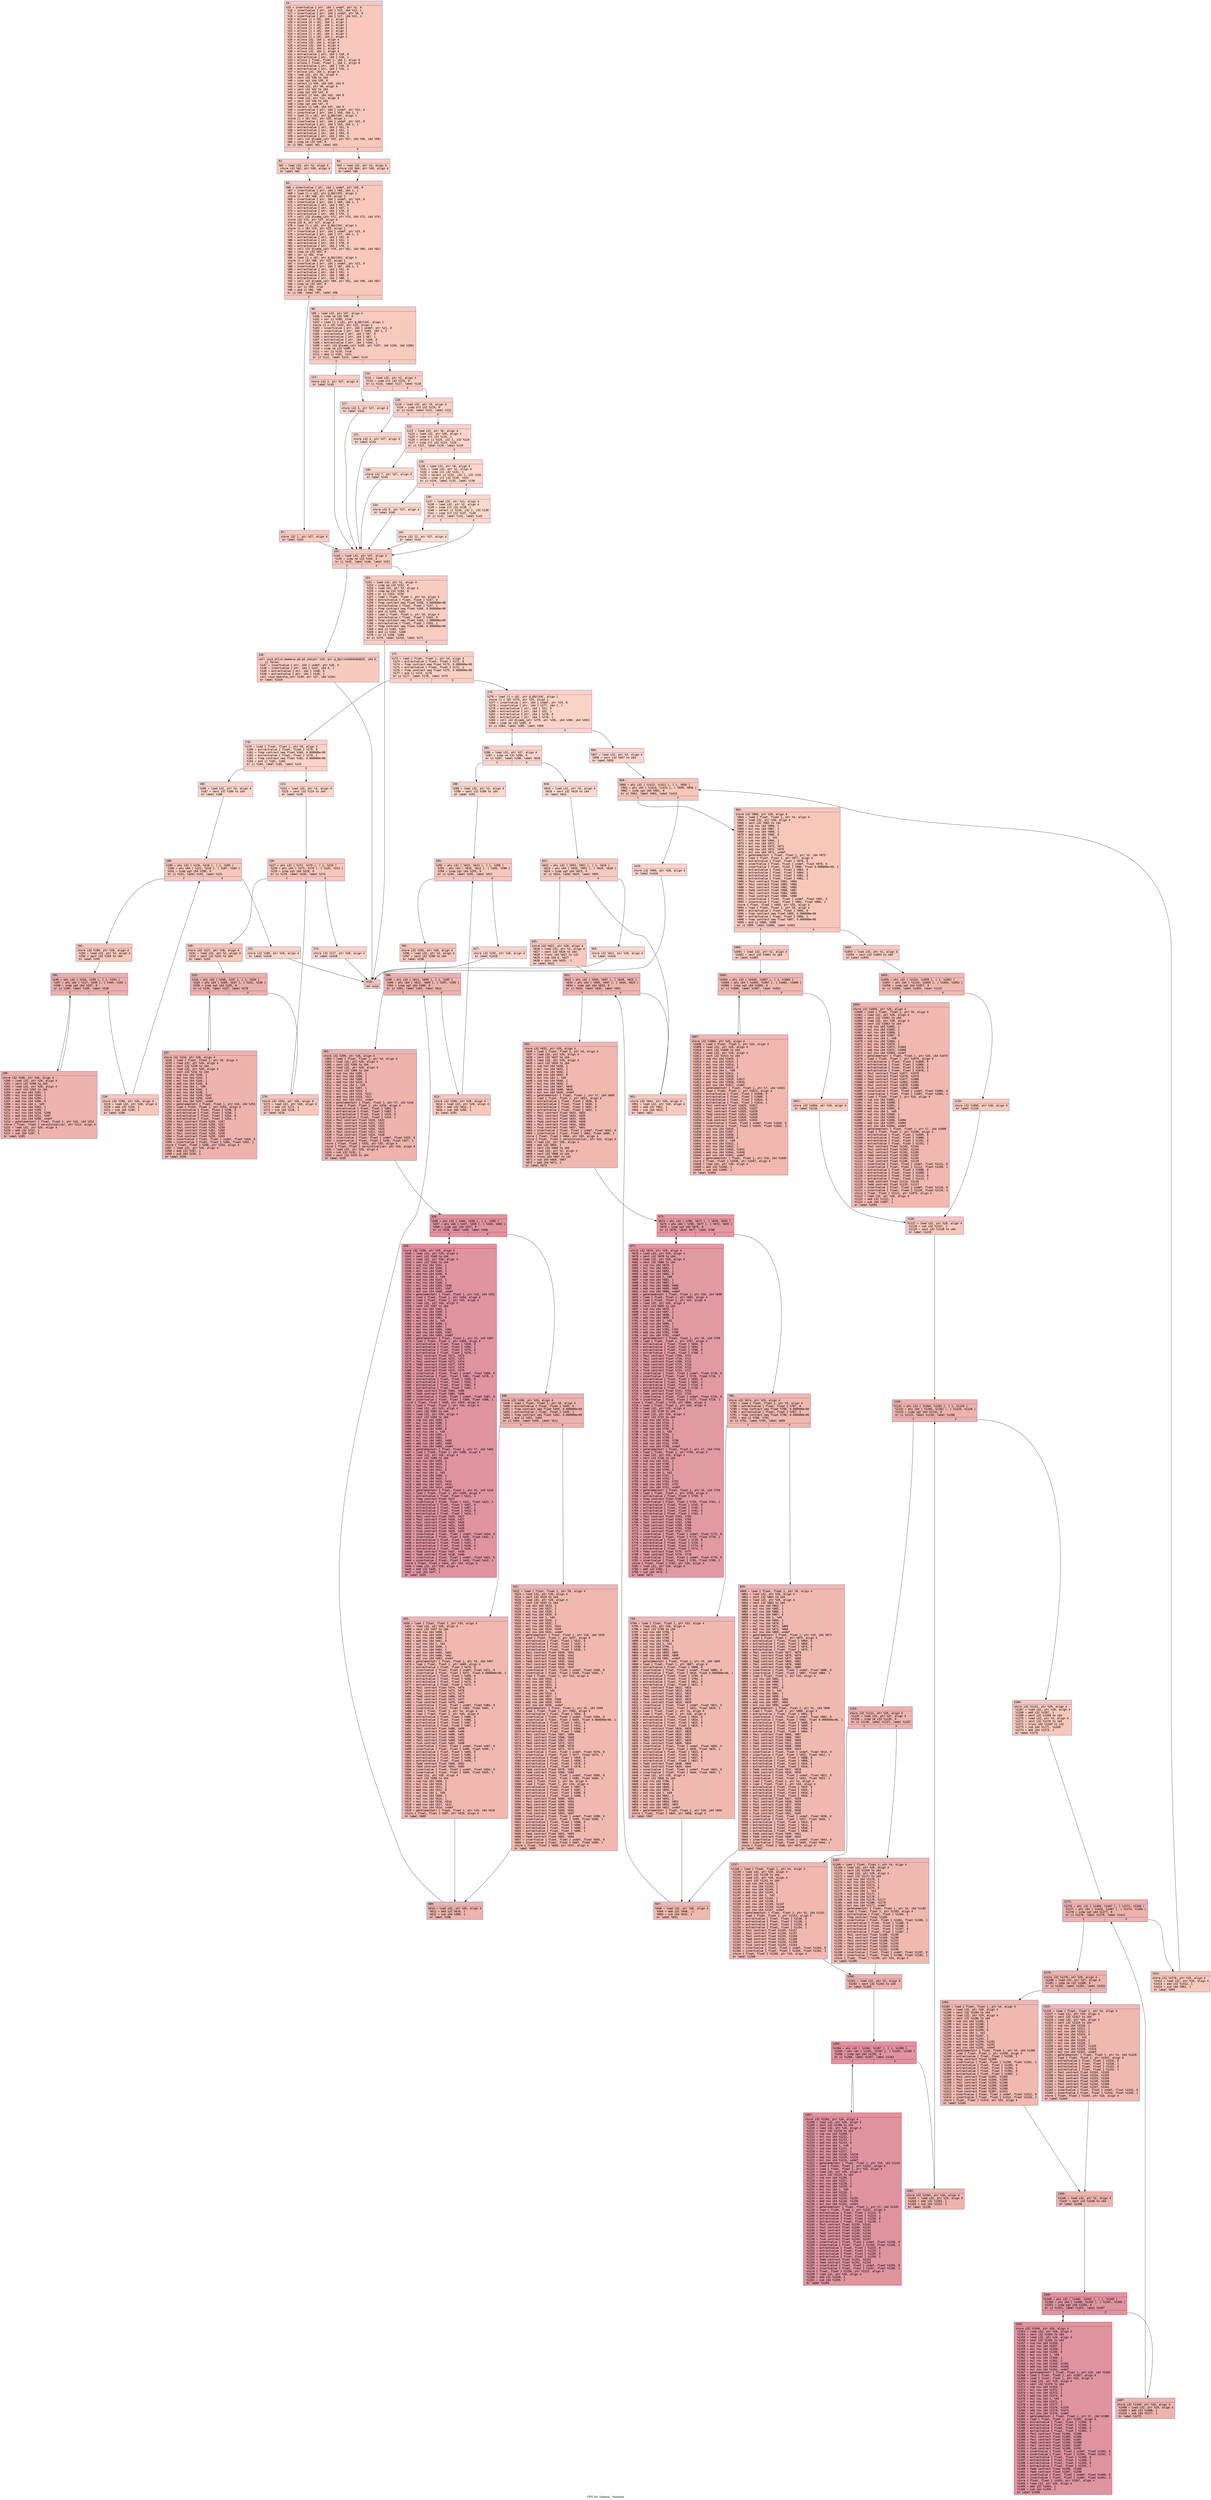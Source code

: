 digraph "CFG for 'chemm_' function" {
	label="CFG for 'chemm_' function";

	Node0x55ee0fb69c70 [shape=record,color="#3d50c3ff", style=filled, fillcolor="#ed836670" fontname="Courier",label="{14:\l|  %15 = insertvalue \{ ptr, i64 \} undef, ptr %1, 0\l  %16 = insertvalue \{ ptr, i64 \} %15, i64 %13, 1\l  %17 = insertvalue \{ ptr, i64 \} undef, ptr %0, 0\l  %18 = insertvalue \{ ptr, i64 \} %17, i64 %12, 1\l  %19 = alloca [1 x i8], i64 1, align 1\l  %20 = alloca [6 x i8], i64 1, align 1\l  %21 = alloca [1 x i8], i64 1, align 1\l  %22 = alloca [1 x i8], i64 1, align 1\l  %23 = alloca [1 x i8], i64 1, align 1\l  %24 = alloca [1 x i8], i64 1, align 1\l  %25 = alloca [1 x i8], i64 1, align 1\l  %26 = alloca i32, i64 1, align 4\l  %27 = alloca i32, i64 1, align 4\l  %28 = alloca i32, i64 1, align 4\l  %29 = alloca i32, i64 1, align 4\l  %30 = alloca i32, i64 1, align 4\l  %31 = extractvalue \{ ptr, i64 \} %18, 0\l  %32 = extractvalue \{ ptr, i64 \} %18, 1\l  %33 = alloca \{ float, float \}, i64 1, align 8\l  %34 = alloca \{ float, float \}, i64 1, align 8\l  %35 = extractvalue \{ ptr, i64 \} %16, 0\l  %36 = extractvalue \{ ptr, i64 \} %16, 1\l  %37 = alloca i32, i64 1, align 4\l  %38 = load i32, ptr %6, align 4\l  %39 = sext i32 %38 to i64\l  %40 = icmp sgt i64 %39, 0\l  %41 = select i1 %40, i64 %39, i64 0\l  %42 = load i32, ptr %8, align 4\l  %43 = sext i32 %42 to i64\l  %44 = icmp sgt i64 %43, 0\l  %45 = select i1 %44, i64 %43, i64 0\l  %46 = load i32, ptr %11, align 4\l  %47 = sext i32 %46 to i64\l  %48 = icmp sgt i64 %47, 0\l  %49 = select i1 %48, i64 %47, i64 0\l  %50 = insertvalue \{ ptr, i64 \} undef, ptr %31, 0\l  %51 = insertvalue \{ ptr, i64 \} %50, i64 1, 1\l  %52 = load [1 x i8], ptr @_QQclX4C, align 1\l  store [1 x i8] %52, ptr %25, align 1\l  %53 = insertvalue \{ ptr, i64 \} undef, ptr %25, 0\l  %54 = insertvalue \{ ptr, i64 \} %53, i64 1, 1\l  %55 = extractvalue \{ ptr, i64 \} %51, 0\l  %56 = extractvalue \{ ptr, i64 \} %51, 1\l  %57 = extractvalue \{ ptr, i64 \} %54, 0\l  %58 = extractvalue \{ ptr, i64 \} %54, 1\l  %59 = call i32 @lsame_(ptr %55, ptr %57, i64 %56, i64 %58)\l  %60 = icmp ne i32 %59, 0\l  br i1 %60, label %61, label %63\l|{<s0>T|<s1>F}}"];
	Node0x55ee0fb69c70:s0 -> Node0x55ee0fb6bee0[tooltip="14 -> 61\nProbability 62.50%" ];
	Node0x55ee0fb69c70:s1 -> Node0x55ee0fb6bf30[tooltip="14 -> 63\nProbability 37.50%" ];
	Node0x55ee0fb6bee0 [shape=record,color="#3d50c3ff", style=filled, fillcolor="#ef886b70" fontname="Courier",label="{61:\l|  %62 = load i32, ptr %2, align 4\l  store i32 %62, ptr %30, align 4\l  br label %65\l}"];
	Node0x55ee0fb6bee0 -> Node0x55ee0fb6c150[tooltip="61 -> 65\nProbability 100.00%" ];
	Node0x55ee0fb6bf30 [shape=record,color="#3d50c3ff", style=filled, fillcolor="#f08b6e70" fontname="Courier",label="{63:\l|  %64 = load i32, ptr %3, align 4\l  store i32 %64, ptr %30, align 4\l  br label %65\l}"];
	Node0x55ee0fb6bf30 -> Node0x55ee0fb6c150[tooltip="63 -> 65\nProbability 100.00%" ];
	Node0x55ee0fb6c150 [shape=record,color="#3d50c3ff", style=filled, fillcolor="#ed836670" fontname="Courier",label="{65:\l|  %66 = insertvalue \{ ptr, i64 \} undef, ptr %35, 0\l  %67 = insertvalue \{ ptr, i64 \} %66, i64 1, 1\l  %68 = load [1 x i8], ptr @_QQclX55, align 1\l  store [1 x i8] %68, ptr %24, align 1\l  %69 = insertvalue \{ ptr, i64 \} undef, ptr %24, 0\l  %70 = insertvalue \{ ptr, i64 \} %69, i64 1, 1\l  %71 = extractvalue \{ ptr, i64 \} %67, 0\l  %72 = extractvalue \{ ptr, i64 \} %67, 1\l  %73 = extractvalue \{ ptr, i64 \} %70, 0\l  %74 = extractvalue \{ ptr, i64 \} %70, 1\l  %75 = call i32 @lsame_(ptr %71, ptr %73, i64 %72, i64 %74)\l  store i32 %75, ptr %37, align 4\l  store i32 0, ptr %27, align 4\l  %76 = load [1 x i8], ptr @_QQclX4C, align 1\l  store [1 x i8] %76, ptr %23, align 1\l  %77 = insertvalue \{ ptr, i64 \} undef, ptr %23, 0\l  %78 = insertvalue \{ ptr, i64 \} %77, i64 1, 1\l  %79 = extractvalue \{ ptr, i64 \} %51, 0\l  %80 = extractvalue \{ ptr, i64 \} %51, 1\l  %81 = extractvalue \{ ptr, i64 \} %78, 0\l  %82 = extractvalue \{ ptr, i64 \} %78, 1\l  %83 = call i32 @lsame_(ptr %79, ptr %81, i64 %80, i64 %82)\l  %84 = icmp ne i32 %83, 0\l  %85 = xor i1 %84, true\l  %86 = load [1 x i8], ptr @_QQclX52, align 1\l  store [1 x i8] %86, ptr %22, align 1\l  %87 = insertvalue \{ ptr, i64 \} undef, ptr %22, 0\l  %88 = insertvalue \{ ptr, i64 \} %87, i64 1, 1\l  %89 = extractvalue \{ ptr, i64 \} %51, 0\l  %90 = extractvalue \{ ptr, i64 \} %51, 1\l  %91 = extractvalue \{ ptr, i64 \} %88, 0\l  %92 = extractvalue \{ ptr, i64 \} %88, 1\l  %93 = call i32 @lsame_(ptr %89, ptr %91, i64 %90, i64 %92)\l  %94 = icmp ne i32 %93, 0\l  %95 = xor i1 %94, true\l  %96 = and i1 %85, %95\l  br i1 %96, label %97, label %98\l|{<s0>T|<s1>F}}"];
	Node0x55ee0fb6c150:s0 -> Node0x55ee0fb6ae00[tooltip="65 -> 97\nProbability 50.00%" ];
	Node0x55ee0fb6c150:s1 -> Node0x55ee0fb6ae50[tooltip="65 -> 98\nProbability 50.00%" ];
	Node0x55ee0fb6ae00 [shape=record,color="#3d50c3ff", style=filled, fillcolor="#ef886b70" fontname="Courier",label="{97:\l|  store i32 1, ptr %27, align 4\l  br label %143\l}"];
	Node0x55ee0fb6ae00 -> Node0x55ee0fb6aff0[tooltip="97 -> 143\nProbability 100.00%" ];
	Node0x55ee0fb6ae50 [shape=record,color="#3d50c3ff", style=filled, fillcolor="#ef886b70" fontname="Courier",label="{98:\l|  %99 = load i32, ptr %37, align 4\l  %100 = icmp ne i32 %99, 0\l  %101 = xor i1 %100, true\l  %102 = load [1 x i8], ptr @_QQclX4C, align 1\l  store [1 x i8] %102, ptr %21, align 1\l  %103 = insertvalue \{ ptr, i64 \} undef, ptr %21, 0\l  %104 = insertvalue \{ ptr, i64 \} %103, i64 1, 1\l  %105 = extractvalue \{ ptr, i64 \} %67, 0\l  %106 = extractvalue \{ ptr, i64 \} %67, 1\l  %107 = extractvalue \{ ptr, i64 \} %104, 0\l  %108 = extractvalue \{ ptr, i64 \} %104, 1\l  %109 = call i32 @lsame_(ptr %105, ptr %107, i64 %106, i64 %108)\l  %110 = icmp ne i32 %109, 0\l  %111 = xor i1 %110, true\l  %112 = and i1 %101, %111\l  br i1 %112, label %113, label %114\l|{<s0>T|<s1>F}}"];
	Node0x55ee0fb6ae50:s0 -> Node0x55ee0fb6ef70[tooltip="98 -> 113\nProbability 50.00%" ];
	Node0x55ee0fb6ae50:s1 -> Node0x55ee0fb6efc0[tooltip="98 -> 114\nProbability 50.00%" ];
	Node0x55ee0fb6ef70 [shape=record,color="#3d50c3ff", style=filled, fillcolor="#f2907270" fontname="Courier",label="{113:\l|  store i32 2, ptr %27, align 4\l  br label %143\l}"];
	Node0x55ee0fb6ef70 -> Node0x55ee0fb6aff0[tooltip="113 -> 143\nProbability 100.00%" ];
	Node0x55ee0fb6efc0 [shape=record,color="#3d50c3ff", style=filled, fillcolor="#f2907270" fontname="Courier",label="{114:\l|  %115 = load i32, ptr %2, align 4\l  %116 = icmp slt i32 %115, 0\l  br i1 %116, label %117, label %118\l|{<s0>T|<s1>F}}"];
	Node0x55ee0fb6efc0:s0 -> Node0x55ee0fb6f2e0[tooltip="114 -> 117\nProbability 37.50%" ];
	Node0x55ee0fb6efc0:s1 -> Node0x55ee0fb6f330[tooltip="114 -> 118\nProbability 62.50%" ];
	Node0x55ee0fb6f2e0 [shape=record,color="#3d50c3ff", style=filled, fillcolor="#f59c7d70" fontname="Courier",label="{117:\l|  store i32 3, ptr %27, align 4\l  br label %143\l}"];
	Node0x55ee0fb6f2e0 -> Node0x55ee0fb6aff0[tooltip="117 -> 143\nProbability 100.00%" ];
	Node0x55ee0fb6f330 [shape=record,color="#3d50c3ff", style=filled, fillcolor="#f3947570" fontname="Courier",label="{118:\l|  %119 = load i32, ptr %3, align 4\l  %120 = icmp slt i32 %119, 0\l  br i1 %120, label %121, label %122\l|{<s0>T|<s1>F}}"];
	Node0x55ee0fb6f330:s0 -> Node0x55ee0fb6f650[tooltip="118 -> 121\nProbability 37.50%" ];
	Node0x55ee0fb6f330:s1 -> Node0x55ee0fb6f6a0[tooltip="118 -> 122\nProbability 62.50%" ];
	Node0x55ee0fb6f650 [shape=record,color="#3d50c3ff", style=filled, fillcolor="#f5a08170" fontname="Courier",label="{121:\l|  store i32 4, ptr %27, align 4\l  br label %143\l}"];
	Node0x55ee0fb6f650 -> Node0x55ee0fb6aff0[tooltip="121 -> 143\nProbability 100.00%" ];
	Node0x55ee0fb6f6a0 [shape=record,color="#3d50c3ff", style=filled, fillcolor="#f59c7d70" fontname="Courier",label="{122:\l|  %123 = load i32, ptr %6, align 4\l  %124 = load i32, ptr %30, align 4\l  %125 = icmp slt i32 %124, 1\l  %126 = select i1 %125, i32 1, i32 %124\l  %127 = icmp slt i32 %123, %126\l  br i1 %127, label %128, label %129\l|{<s0>T|<s1>F}}"];
	Node0x55ee0fb6f6a0:s0 -> Node0x55ee0fb6fb80[tooltip="122 -> 128\nProbability 50.00%" ];
	Node0x55ee0fb6f6a0:s1 -> Node0x55ee0fb6fbd0[tooltip="122 -> 129\nProbability 50.00%" ];
	Node0x55ee0fb6fb80 [shape=record,color="#3d50c3ff", style=filled, fillcolor="#f6a38570" fontname="Courier",label="{128:\l|  store i32 7, ptr %27, align 4\l  br label %143\l}"];
	Node0x55ee0fb6fb80 -> Node0x55ee0fb6aff0[tooltip="128 -> 143\nProbability 100.00%" ];
	Node0x55ee0fb6fbd0 [shape=record,color="#3d50c3ff", style=filled, fillcolor="#f6a38570" fontname="Courier",label="{129:\l|  %130 = load i32, ptr %8, align 4\l  %131 = load i32, ptr %2, align 4\l  %132 = icmp slt i32 %131, 1\l  %133 = select i1 %132, i32 1, i32 %131\l  %134 = icmp slt i32 %130, %133\l  br i1 %134, label %135, label %136\l|{<s0>T|<s1>F}}"];
	Node0x55ee0fb6fbd0:s0 -> Node0x55ee0fb700b0[tooltip="129 -> 135\nProbability 50.00%" ];
	Node0x55ee0fb6fbd0:s1 -> Node0x55ee0fb70100[tooltip="129 -> 136\nProbability 50.00%" ];
	Node0x55ee0fb700b0 [shape=record,color="#3d50c3ff", style=filled, fillcolor="#f7a88970" fontname="Courier",label="{135:\l|  store i32 9, ptr %27, align 4\l  br label %143\l}"];
	Node0x55ee0fb700b0 -> Node0x55ee0fb6aff0[tooltip="135 -> 143\nProbability 100.00%" ];
	Node0x55ee0fb70100 [shape=record,color="#3d50c3ff", style=filled, fillcolor="#f7a88970" fontname="Courier",label="{136:\l|  %137 = load i32, ptr %11, align 4\l  %138 = load i32, ptr %2, align 4\l  %139 = icmp slt i32 %138, 1\l  %140 = select i1 %139, i32 1, i32 %138\l  %141 = icmp slt i32 %137, %140\l  br i1 %141, label %142, label %143\l|{<s0>T|<s1>F}}"];
	Node0x55ee0fb70100:s0 -> Node0x55ee0fb705e0[tooltip="136 -> 142\nProbability 50.00%" ];
	Node0x55ee0fb70100:s1 -> Node0x55ee0fb6aff0[tooltip="136 -> 143\nProbability 50.00%" ];
	Node0x55ee0fb705e0 [shape=record,color="#3d50c3ff", style=filled, fillcolor="#f7af9170" fontname="Courier",label="{142:\l|  store i32 12, ptr %27, align 4\l  br label %143\l}"];
	Node0x55ee0fb705e0 -> Node0x55ee0fb6aff0[tooltip="142 -> 143\nProbability 100.00%" ];
	Node0x55ee0fb6aff0 [shape=record,color="#3d50c3ff", style=filled, fillcolor="#ed836670" fontname="Courier",label="{143:\l|  %144 = load i32, ptr %27, align 4\l  %145 = icmp ne i32 %144, 0\l  br i1 %145, label %146, label %151\l|{<s0>T|<s1>F}}"];
	Node0x55ee0fb6aff0:s0 -> Node0x55ee0fb70900[tooltip="143 -> 146\nProbability 62.50%" ];
	Node0x55ee0fb6aff0:s1 -> Node0x55ee0fb70950[tooltip="143 -> 151\nProbability 37.50%" ];
	Node0x55ee0fb70900 [shape=record,color="#3d50c3ff", style=filled, fillcolor="#ef886b70" fontname="Courier",label="{146:\l|  call void @llvm.memmove.p0.p0.i64(ptr %20, ptr @_QQclX4348454D4D20, i64 6,\l... i1 false)\l  %147 = insertvalue \{ ptr, i64 \} undef, ptr %20, 0\l  %148 = insertvalue \{ ptr, i64 \} %147, i64 6, 1\l  %149 = extractvalue \{ ptr, i64 \} %148, 0\l  %150 = extractvalue \{ ptr, i64 \} %148, 1\l  call void @xerbla_(ptr %149, ptr %27, i64 %150)\l  br label %1416\l}"];
	Node0x55ee0fb70900 -> Node0x55ee0fb70f80[tooltip="146 -> 1416\nProbability 100.00%" ];
	Node0x55ee0fb70950 [shape=record,color="#3d50c3ff", style=filled, fillcolor="#f08b6e70" fontname="Courier",label="{151:\l|  %152 = load i32, ptr %2, align 4\l  %153 = icmp eq i32 %152, 0\l  %154 = load i32, ptr %3, align 4\l  %155 = icmp eq i32 %154, 0\l  %156 = or i1 %153, %155\l  %157 = load \{ float, float \}, ptr %4, align 4\l  %158 = extractvalue \{ float, float \} %157, 0\l  %159 = fcmp contract oeq float %158, 0.000000e+00\l  %160 = extractvalue \{ float, float \} %157, 1\l  %161 = fcmp contract oeq float %160, 0.000000e+00\l  %162 = and i1 %159, %161\l  %163 = load \{ float, float \}, ptr %9, align 4\l  %164 = extractvalue \{ float, float \} %163, 0\l  %165 = fcmp contract oeq float %164, 1.000000e+00\l  %166 = extractvalue \{ float, float \} %163, 1\l  %167 = fcmp contract oeq float %166, 0.000000e+00\l  %168 = and i1 %165, %167\l  %169 = and i1 %162, %168\l  %170 = or i1 %156, %169\l  br i1 %170, label %1416, label %171\l|{<s0>T|<s1>F}}"];
	Node0x55ee0fb70950:s0 -> Node0x55ee0fb70f80[tooltip="151 -> 1416\nProbability 50.00%" ];
	Node0x55ee0fb70950:s1 -> Node0x55ee0fb71750[tooltip="151 -> 171\nProbability 50.00%" ];
	Node0x55ee0fb71750 [shape=record,color="#3d50c3ff", style=filled, fillcolor="#f3947570" fontname="Courier",label="{171:\l|  %172 = load \{ float, float \}, ptr %4, align 4\l  %173 = extractvalue \{ float, float \} %172, 0\l  %174 = fcmp contract oeq float %173, 0.000000e+00\l  %175 = extractvalue \{ float, float \} %172, 1\l  %176 = fcmp contract oeq float %175, 0.000000e+00\l  %177 = and i1 %174, %176\l  br i1 %177, label %178, label %275\l|{<s0>T|<s1>F}}"];
	Node0x55ee0fb71750:s0 -> Node0x55ee0fb7f710[tooltip="171 -> 178\nProbability 50.00%" ];
	Node0x55ee0fb71750:s1 -> Node0x55ee0fb7f760[tooltip="171 -> 275\nProbability 50.00%" ];
	Node0x55ee0fb7f710 [shape=record,color="#3d50c3ff", style=filled, fillcolor="#f59c7d70" fontname="Courier",label="{178:\l|  %179 = load \{ float, float \}, ptr %9, align 4\l  %180 = extractvalue \{ float, float \} %179, 0\l  %181 = fcmp contract oeq float %180, 0.000000e+00\l  %182 = extractvalue \{ float, float \} %179, 1\l  %183 = fcmp contract oeq float %182, 0.000000e+00\l  %184 = and i1 %181, %183\l  br i1 %184, label %185, label %223\l|{<s0>T|<s1>F}}"];
	Node0x55ee0fb7f710:s0 -> Node0x55ee0fb7fbb0[tooltip="178 -> 185\nProbability 50.00%" ];
	Node0x55ee0fb7f710:s1 -> Node0x55ee0fb7fc00[tooltip="178 -> 223\nProbability 50.00%" ];
	Node0x55ee0fb7fbb0 [shape=record,color="#3d50c3ff", style=filled, fillcolor="#f6a38570" fontname="Courier",label="{185:\l|  %186 = load i32, ptr %3, align 4\l  %187 = sext i32 %186 to i64\l  br label %188\l}"];
	Node0x55ee0fb7fbb0 -> Node0x55ee0fb7fdf0[tooltip="185 -> 188\nProbability 100.00%" ];
	Node0x55ee0fb7fdf0 [shape=record,color="#3d50c3ff", style=filled, fillcolor="#ec7f6370" fontname="Courier",label="{188:\l|  %189 = phi i32 [ %220, %218 ], [ 1, %185 ]\l  %190 = phi i64 [ %221, %218 ], [ %187, %185 ]\l  %191 = icmp sgt i64 %190, 0\l  br i1 %191, label %192, label %222\l|{<s0>T|<s1>F}}"];
	Node0x55ee0fb7fdf0:s0 -> Node0x55ee0fb6dab0[tooltip="188 -> 192\nProbability 96.88%" ];
	Node0x55ee0fb7fdf0:s1 -> Node0x55ee0fb6db00[tooltip="188 -> 222\nProbability 3.12%" ];
	Node0x55ee0fb6dab0 [shape=record,color="#3d50c3ff", style=filled, fillcolor="#ec7f6370" fontname="Courier",label="{192:\l|  store i32 %189, ptr %28, align 4\l  %193 = load i32, ptr %2, align 4\l  %194 = sext i32 %193 to i64\l  br label %195\l}"];
	Node0x55ee0fb6dab0 -> Node0x55ee0fb6dd90[tooltip="192 -> 195\nProbability 100.00%" ];
	Node0x55ee0fb6dd90 [shape=record,color="#3d50c3ff", style=filled, fillcolor="#d24b4070" fontname="Courier",label="{195:\l|  %196 = phi i32 [ %216, %199 ], [ 1, %192 ]\l  %197 = phi i64 [ %217, %199 ], [ %194, %192 ]\l  %198 = icmp sgt i64 %197, 0\l  br i1 %198, label %199, label %218\l|{<s0>T|<s1>F}}"];
	Node0x55ee0fb6dd90:s0 -> Node0x55ee0fb6de50[tooltip="195 -> 199\nProbability 96.88%" ];
	Node0x55ee0fb6dd90:s1 -> Node0x55ee0fb7feb0[tooltip="195 -> 218\nProbability 3.12%" ];
	Node0x55ee0fb6de50 [shape=record,color="#3d50c3ff", style=filled, fillcolor="#d6524470" fontname="Courier",label="{199:\l|  store i32 %196, ptr %26, align 4\l  %200 = load i32, ptr %26, align 4\l  %201 = sext i32 %200 to i64\l  %202 = load i32, ptr %28, align 4\l  %203 = sext i32 %202 to i64\l  %204 = sub nsw i64 %201, 1\l  %205 = mul nsw i64 %204, 1\l  %206 = mul nsw i64 %205, 1\l  %207 = add nsw i64 %206, 0\l  %208 = mul nsw i64 1, %49\l  %209 = sub nsw i64 %203, 1\l  %210 = mul nsw i64 %209, 1\l  %211 = mul nsw i64 %210, %208\l  %212 = add nsw i64 %211, %207\l  %213 = mul nsw i64 %208, undef\l  %214 = getelementptr \{ float, float \}, ptr %10, i64 %212\l  store \{ float, float \} zeroinitializer, ptr %214, align 4\l  %215 = load i32, ptr %26, align 4\l  %216 = add i32 %215, 1\l  %217 = sub i64 %197, 1\l  br label %195\l}"];
	Node0x55ee0fb6de50 -> Node0x55ee0fb6dd90[tooltip="199 -> 195\nProbability 100.00%" ];
	Node0x55ee0fb7feb0 [shape=record,color="#3d50c3ff", style=filled, fillcolor="#ec7f6370" fontname="Courier",label="{218:\l|  store i32 %196, ptr %26, align 4\l  %219 = load i32, ptr %28, align 4\l  %220 = add i32 %219, 1\l  %221 = sub i64 %190, 1\l  br label %188\l}"];
	Node0x55ee0fb7feb0 -> Node0x55ee0fb7fdf0[tooltip="218 -> 188\nProbability 100.00%" ];
	Node0x55ee0fb6db00 [shape=record,color="#3d50c3ff", style=filled, fillcolor="#f6a38570" fontname="Courier",label="{222:\l|  store i32 %189, ptr %28, align 4\l  br label %1416\l}"];
	Node0x55ee0fb6db00 -> Node0x55ee0fb70f80[tooltip="222 -> 1416\nProbability 100.00%" ];
	Node0x55ee0fb7fc00 [shape=record,color="#3d50c3ff", style=filled, fillcolor="#f6a38570" fontname="Courier",label="{223:\l|  %224 = load i32, ptr %3, align 4\l  %225 = sext i32 %224 to i64\l  br label %226\l}"];
	Node0x55ee0fb7fc00 -> Node0x55ee0fb827e0[tooltip="223 -> 226\nProbability 100.00%" ];
	Node0x55ee0fb827e0 [shape=record,color="#3d50c3ff", style=filled, fillcolor="#ec7f6370" fontname="Courier",label="{226:\l|  %227 = phi i32 [ %272, %270 ], [ 1, %223 ]\l  %228 = phi i64 [ %273, %270 ], [ %225, %223 ]\l  %229 = icmp sgt i64 %228, 0\l  br i1 %229, label %230, label %274\l|{<s0>T|<s1>F}}"];
	Node0x55ee0fb827e0:s0 -> Node0x55ee0fb82b00[tooltip="226 -> 230\nProbability 96.88%" ];
	Node0x55ee0fb827e0:s1 -> Node0x55ee0fb82b50[tooltip="226 -> 274\nProbability 3.12%" ];
	Node0x55ee0fb82b00 [shape=record,color="#3d50c3ff", style=filled, fillcolor="#ec7f6370" fontname="Courier",label="{230:\l|  store i32 %227, ptr %28, align 4\l  %231 = load i32, ptr %2, align 4\l  %232 = sext i32 %231 to i64\l  br label %233\l}"];
	Node0x55ee0fb82b00 -> Node0x55ee0fb82de0[tooltip="230 -> 233\nProbability 100.00%" ];
	Node0x55ee0fb82de0 [shape=record,color="#3d50c3ff", style=filled, fillcolor="#d24b4070" fontname="Courier",label="{233:\l|  %234 = phi i32 [ %268, %237 ], [ 1, %230 ]\l  %235 = phi i64 [ %269, %237 ], [ %232, %230 ]\l  %236 = icmp sgt i64 %235, 0\l  br i1 %236, label %237, label %270\l|{<s0>T|<s1>F}}"];
	Node0x55ee0fb82de0:s0 -> Node0x55ee0fb82ea0[tooltip="233 -> 237\nProbability 96.88%" ];
	Node0x55ee0fb82de0:s1 -> Node0x55ee0fb828a0[tooltip="233 -> 270\nProbability 3.12%" ];
	Node0x55ee0fb82ea0 [shape=record,color="#3d50c3ff", style=filled, fillcolor="#d6524470" fontname="Courier",label="{237:\l|  store i32 %234, ptr %26, align 4\l  %238 = load \{ float, float \}, ptr %9, align 4\l  %239 = load i32, ptr %26, align 4\l  %240 = sext i32 %239 to i64\l  %241 = load i32, ptr %28, align 4\l  %242 = sext i32 %241 to i64\l  %243 = sub nsw i64 %240, 1\l  %244 = mul nsw i64 %243, 1\l  %245 = mul nsw i64 %244, 1\l  %246 = add nsw i64 %245, 0\l  %247 = mul nsw i64 1, %49\l  %248 = sub nsw i64 %242, 1\l  %249 = mul nsw i64 %248, 1\l  %250 = mul nsw i64 %249, %247\l  %251 = add nsw i64 %250, %246\l  %252 = mul nsw i64 %247, undef\l  %253 = getelementptr \{ float, float \}, ptr %10, i64 %251\l  %254 = load \{ float, float \}, ptr %253, align 4\l  %255 = extractvalue \{ float, float \} %238, 0\l  %256 = extractvalue \{ float, float \} %238, 1\l  %257 = extractvalue \{ float, float \} %254, 0\l  %258 = extractvalue \{ float, float \} %254, 1\l  %259 = fmul contract float %255, %257\l  %260 = fmul contract float %256, %257\l  %261 = fmul contract float %255, %258\l  %262 = fadd contract float %261, %260\l  %263 = fmul contract float %256, %258\l  %264 = fsub contract float %259, %263\l  %265 = insertvalue \{ float, float \} undef, float %264, 0\l  %266 = insertvalue \{ float, float \} %265, float %262, 1\l  store \{ float, float \} %266, ptr %253, align 4\l  %267 = load i32, ptr %26, align 4\l  %268 = add i32 %267, 1\l  %269 = sub i64 %235, 1\l  br label %233\l}"];
	Node0x55ee0fb82ea0 -> Node0x55ee0fb82de0[tooltip="237 -> 233\nProbability 100.00%" ];
	Node0x55ee0fb828a0 [shape=record,color="#3d50c3ff", style=filled, fillcolor="#ec7f6370" fontname="Courier",label="{270:\l|  store i32 %234, ptr %26, align 4\l  %271 = load i32, ptr %28, align 4\l  %272 = add i32 %271, 1\l  %273 = sub i64 %228, 1\l  br label %226\l}"];
	Node0x55ee0fb828a0 -> Node0x55ee0fb827e0[tooltip="270 -> 226\nProbability 100.00%" ];
	Node0x55ee0fb82b50 [shape=record,color="#3d50c3ff", style=filled, fillcolor="#f6a38570" fontname="Courier",label="{274:\l|  store i32 %227, ptr %28, align 4\l  br label %1416\l}"];
	Node0x55ee0fb82b50 -> Node0x55ee0fb70f80[tooltip="274 -> 1416\nProbability 100.00%" ];
	Node0x55ee0fb7f760 [shape=record,color="#3d50c3ff", style=filled, fillcolor="#f59c7d70" fontname="Courier",label="{275:\l|  %276 = load [1 x i8], ptr @_QQclX4C, align 1\l  store [1 x i8] %276, ptr %19, align 1\l  %277 = insertvalue \{ ptr, i64 \} undef, ptr %19, 0\l  %278 = insertvalue \{ ptr, i64 \} %277, i64 1, 1\l  %279 = extractvalue \{ ptr, i64 \} %51, 0\l  %280 = extractvalue \{ ptr, i64 \} %51, 1\l  %281 = extractvalue \{ ptr, i64 \} %278, 0\l  %282 = extractvalue \{ ptr, i64 \} %278, 1\l  %283 = call i32 @lsame_(ptr %279, ptr %281, i64 %280, i64 %282)\l  %284 = icmp ne i32 %283, 0\l  br i1 %284, label %285, label %956\l|{<s0>T|<s1>F}}"];
	Node0x55ee0fb7f760:s0 -> Node0x55ee0fb84f80[tooltip="275 -> 285\nProbability 62.50%" ];
	Node0x55ee0fb7f760:s1 -> Node0x55ee0fb84fd0[tooltip="275 -> 956\nProbability 37.50%" ];
	Node0x55ee0fb84f80 [shape=record,color="#3d50c3ff", style=filled, fillcolor="#f5a08170" fontname="Courier",label="{285:\l|  %286 = load i32, ptr %37, align 4\l  %287 = icmp ne i32 %286, 0\l  br i1 %287, label %288, label %618\l|{<s0>T|<s1>F}}"];
	Node0x55ee0fb84f80:s0 -> Node0x55ee0fb851e0[tooltip="285 -> 288\nProbability 62.50%" ];
	Node0x55ee0fb84f80:s1 -> Node0x55ee0fb85230[tooltip="285 -> 618\nProbability 37.50%" ];
	Node0x55ee0fb851e0 [shape=record,color="#3d50c3ff", style=filled, fillcolor="#f6a38570" fontname="Courier",label="{288:\l|  %289 = load i32, ptr %3, align 4\l  %290 = sext i32 %289 to i64\l  br label %291\l}"];
	Node0x55ee0fb851e0 -> Node0x55ee0fb85420[tooltip="288 -> 291\nProbability 100.00%" ];
	Node0x55ee0fb85420 [shape=record,color="#3d50c3ff", style=filled, fillcolor="#ec7f6370" fontname="Courier",label="{291:\l|  %292 = phi i32 [ %615, %613 ], [ 1, %288 ]\l  %293 = phi i64 [ %616, %613 ], [ %290, %288 ]\l  %294 = icmp sgt i64 %293, 0\l  br i1 %294, label %295, label %617\l|{<s0>T|<s1>F}}"];
	Node0x55ee0fb85420:s0 -> Node0x55ee0fb85740[tooltip="291 -> 295\nProbability 96.88%" ];
	Node0x55ee0fb85420:s1 -> Node0x55ee0fb85790[tooltip="291 -> 617\nProbability 3.12%" ];
	Node0x55ee0fb85740 [shape=record,color="#3d50c3ff", style=filled, fillcolor="#ec7f6370" fontname="Courier",label="{295:\l|  store i32 %292, ptr %28, align 4\l  %296 = load i32, ptr %2, align 4\l  %297 = sext i32 %296 to i64\l  br label %298\l}"];
	Node0x55ee0fb85740 -> Node0x55ee0fb85a20[tooltip="295 -> 298\nProbability 100.00%" ];
	Node0x55ee0fb85a20 [shape=record,color="#3d50c3ff", style=filled, fillcolor="#d6524470" fontname="Courier",label="{298:\l|  %299 = phi i32 [ %611, %609 ], [ 1, %295 ]\l  %300 = phi i64 [ %612, %609 ], [ %297, %295 ]\l  %301 = icmp sgt i64 %300, 0\l  br i1 %301, label %302, label %613\l|{<s0>T|<s1>F}}"];
	Node0x55ee0fb85a20:s0 -> Node0x55ee0fb85d40[tooltip="298 -> 302\nProbability 96.88%" ];
	Node0x55ee0fb85a20:s1 -> Node0x55ee0fb854e0[tooltip="298 -> 613\nProbability 3.12%" ];
	Node0x55ee0fb85d40 [shape=record,color="#3d50c3ff", style=filled, fillcolor="#d6524470" fontname="Courier",label="{302:\l|  store i32 %299, ptr %26, align 4\l  %303 = load \{ float, float \}, ptr %4, align 4\l  %304 = load i32, ptr %26, align 4\l  %305 = sext i32 %304 to i64\l  %306 = load i32, ptr %28, align 4\l  %307 = sext i32 %306 to i64\l  %308 = sub nsw i64 %305, 1\l  %309 = mul nsw i64 %308, 1\l  %310 = mul nsw i64 %309, 1\l  %311 = add nsw i64 %310, 0\l  %312 = mul nsw i64 1, %45\l  %313 = sub nsw i64 %307, 1\l  %314 = mul nsw i64 %313, 1\l  %315 = mul nsw i64 %314, %312\l  %316 = add nsw i64 %315, %311\l  %317 = mul nsw i64 %312, undef\l  %318 = getelementptr \{ float, float \}, ptr %7, i64 %316\l  %319 = load \{ float, float \}, ptr %318, align 4\l  %320 = extractvalue \{ float, float \} %303, 0\l  %321 = extractvalue \{ float, float \} %303, 1\l  %322 = extractvalue \{ float, float \} %319, 0\l  %323 = extractvalue \{ float, float \} %319, 1\l  %324 = fmul contract float %320, %322\l  %325 = fmul contract float %321, %322\l  %326 = fmul contract float %320, %323\l  %327 = fadd contract float %326, %325\l  %328 = fmul contract float %321, %323\l  %329 = fsub contract float %324, %328\l  %330 = insertvalue \{ float, float \} undef, float %329, 0\l  %331 = insertvalue \{ float, float \} %330, float %327, 1\l  store \{ float, float \} %331, ptr %33, align 4\l  store \{ float, float \} zeroinitializer, ptr %34, align 4\l  %332 = load i32, ptr %26, align 4\l  %333 = sub i32 %332, 1\l  %334 = sext i32 %333 to i64\l  br label %335\l}"];
	Node0x55ee0fb85d40 -> Node0x55ee0fb871c0[tooltip="302 -> 335\nProbability 100.00%" ];
	Node0x55ee0fb871c0 [shape=record,color="#b70d28ff", style=filled, fillcolor="#b70d2870" fontname="Courier",label="{335:\l|  %336 = phi i32 [ %446, %339 ], [ 1, %302 ]\l  %337 = phi i64 [ %447, %339 ], [ %334, %302 ]\l  %338 = icmp sgt i64 %337, 0\l  br i1 %338, label %339, label %448\l|{<s0>T|<s1>F}}"];
	Node0x55ee0fb871c0:s0 -> Node0x55ee0fb87280[tooltip="335 -> 339\nProbability 96.88%" ];
	Node0x55ee0fb871c0:s1 -> Node0x55ee0fb87510[tooltip="335 -> 448\nProbability 3.12%" ];
	Node0x55ee0fb87280 [shape=record,color="#b70d28ff", style=filled, fillcolor="#b70d2870" fontname="Courier",label="{339:\l|  store i32 %336, ptr %29, align 4\l  %340 = load i32, ptr %29, align 4\l  %341 = sext i32 %340 to i64\l  %342 = load i32, ptr %28, align 4\l  %343 = sext i32 %342 to i64\l  %344 = sub nsw i64 %341, 1\l  %345 = mul nsw i64 %344, 1\l  %346 = mul nsw i64 %345, 1\l  %347 = add nsw i64 %346, 0\l  %348 = mul nsw i64 1, %49\l  %349 = sub nsw i64 %343, 1\l  %350 = mul nsw i64 %349, 1\l  %351 = mul nsw i64 %350, %348\l  %352 = add nsw i64 %351, %347\l  %353 = mul nsw i64 %348, undef\l  %354 = getelementptr \{ float, float \}, ptr %10, i64 %352\l  %355 = load \{ float, float \}, ptr %354, align 4\l  %356 = load \{ float, float \}, ptr %33, align 4\l  %357 = load i32, ptr %26, align 4\l  %358 = sext i32 %357 to i64\l  %359 = sub nsw i64 %341, 1\l  %360 = mul nsw i64 %359, 1\l  %361 = mul nsw i64 %360, 1\l  %362 = add nsw i64 %361, 0\l  %363 = mul nsw i64 1, %41\l  %364 = sub nsw i64 %358, 1\l  %365 = mul nsw i64 %364, 1\l  %366 = mul nsw i64 %365, %363\l  %367 = add nsw i64 %366, %362\l  %368 = mul nsw i64 %363, undef\l  %369 = getelementptr \{ float, float \}, ptr %5, i64 %367\l  %370 = load \{ float, float \}, ptr %369, align 4\l  %371 = extractvalue \{ float, float \} %356, 0\l  %372 = extractvalue \{ float, float \} %356, 1\l  %373 = extractvalue \{ float, float \} %370, 0\l  %374 = extractvalue \{ float, float \} %370, 1\l  %375 = fmul contract float %371, %373\l  %376 = fmul contract float %372, %373\l  %377 = fmul contract float %371, %374\l  %378 = fadd contract float %377, %376\l  %379 = fmul contract float %372, %374\l  %380 = fsub contract float %375, %379\l  %381 = insertvalue \{ float, float \} undef, float %380, 0\l  %382 = insertvalue \{ float, float \} %381, float %378, 1\l  %383 = extractvalue \{ float, float \} %355, 0\l  %384 = extractvalue \{ float, float \} %355, 1\l  %385 = extractvalue \{ float, float \} %382, 0\l  %386 = extractvalue \{ float, float \} %382, 1\l  %387 = fadd contract float %383, %385\l  %388 = fadd contract float %384, %386\l  %389 = insertvalue \{ float, float \} undef, float %387, 0\l  %390 = insertvalue \{ float, float \} %389, float %388, 1\l  store \{ float, float \} %390, ptr %354, align 4\l  %391 = load \{ float, float \}, ptr %34, align 4\l  %392 = load i32, ptr %29, align 4\l  %393 = sext i32 %392 to i64\l  %394 = load i32, ptr %28, align 4\l  %395 = sext i32 %394 to i64\l  %396 = sub nsw i64 %393, 1\l  %397 = mul nsw i64 %396, 1\l  %398 = mul nsw i64 %397, 1\l  %399 = add nsw i64 %398, 0\l  %400 = mul nsw i64 1, %45\l  %401 = sub nsw i64 %395, 1\l  %402 = mul nsw i64 %401, 1\l  %403 = mul nsw i64 %402, %400\l  %404 = add nsw i64 %403, %399\l  %405 = mul nsw i64 %400, undef\l  %406 = getelementptr \{ float, float \}, ptr %7, i64 %404\l  %407 = load \{ float, float \}, ptr %406, align 4\l  %408 = load i32, ptr %26, align 4\l  %409 = sext i32 %408 to i64\l  %410 = sub nsw i64 %393, 1\l  %411 = mul nsw i64 %410, 1\l  %412 = mul nsw i64 %411, 1\l  %413 = add nsw i64 %412, 0\l  %414 = mul nsw i64 1, %41\l  %415 = sub nsw i64 %409, 1\l  %416 = mul nsw i64 %415, 1\l  %417 = mul nsw i64 %416, %414\l  %418 = add nsw i64 %417, %413\l  %419 = mul nsw i64 %414, undef\l  %420 = getelementptr \{ float, float \}, ptr %5, i64 %418\l  %421 = load \{ float, float \}, ptr %420, align 4\l  %422 = extractvalue \{ float, float \} %421, 1\l  %423 = fneg contract float %422\l  %424 = insertvalue \{ float, float \} %421, float %423, 1\l  %425 = extractvalue \{ float, float \} %407, 0\l  %426 = extractvalue \{ float, float \} %407, 1\l  %427 = extractvalue \{ float, float \} %424, 0\l  %428 = extractvalue \{ float, float \} %424, 1\l  %429 = fmul contract float %425, %427\l  %430 = fmul contract float %426, %427\l  %431 = fmul contract float %425, %428\l  %432 = fadd contract float %431, %430\l  %433 = fmul contract float %426, %428\l  %434 = fsub contract float %429, %433\l  %435 = insertvalue \{ float, float \} undef, float %434, 0\l  %436 = insertvalue \{ float, float \} %435, float %432, 1\l  %437 = extractvalue \{ float, float \} %391, 0\l  %438 = extractvalue \{ float, float \} %391, 1\l  %439 = extractvalue \{ float, float \} %436, 0\l  %440 = extractvalue \{ float, float \} %436, 1\l  %441 = fadd contract float %437, %439\l  %442 = fadd contract float %438, %440\l  %443 = insertvalue \{ float, float \} undef, float %441, 0\l  %444 = insertvalue \{ float, float \} %443, float %442, 1\l  store \{ float, float \} %444, ptr %34, align 4\l  %445 = load i32, ptr %29, align 4\l  %446 = add i32 %445, 1\l  %447 = sub i64 %337, 1\l  br label %335\l}"];
	Node0x55ee0fb87280 -> Node0x55ee0fb871c0[tooltip="339 -> 335\nProbability 100.00%" ];
	Node0x55ee0fb87510 [shape=record,color="#3d50c3ff", style=filled, fillcolor="#d6524470" fontname="Courier",label="{448:\l|  store i32 %336, ptr %29, align 4\l  %449 = load \{ float, float \}, ptr %9, align 4\l  %450 = extractvalue \{ float, float \} %449, 0\l  %451 = fcmp contract oeq float %450, 0.000000e+00\l  %452 = extractvalue \{ float, float \} %449, 1\l  %453 = fcmp contract oeq float %452, 0.000000e+00\l  %454 = and i1 %451, %453\l  br i1 %454, label %455, label %521\l|{<s0>T|<s1>F}}"];
	Node0x55ee0fb87510:s0 -> Node0x55ee0fb8d8d0[tooltip="448 -> 455\nProbability 50.00%" ];
	Node0x55ee0fb87510:s1 -> Node0x55ee0fb8d920[tooltip="448 -> 521\nProbability 50.00%" ];
	Node0x55ee0fb8d8d0 [shape=record,color="#3d50c3ff", style=filled, fillcolor="#dc5d4a70" fontname="Courier",label="{455:\l|  %456 = load \{ float, float \}, ptr %33, align 4\l  %457 = load i32, ptr %26, align 4\l  %458 = sext i32 %457 to i64\l  %459 = sub nsw i64 %458, 1\l  %460 = mul nsw i64 %459, 1\l  %461 = mul nsw i64 %460, 1\l  %462 = add nsw i64 %461, 0\l  %463 = mul nsw i64 1, %41\l  %464 = sub nsw i64 %458, 1\l  %465 = mul nsw i64 %464, 1\l  %466 = mul nsw i64 %465, %463\l  %467 = add nsw i64 %466, %462\l  %468 = mul nsw i64 %463, undef\l  %469 = getelementptr \{ float, float \}, ptr %5, i64 %467\l  %470 = load \{ float, float \}, ptr %469, align 4\l  %471 = extractvalue \{ float, float \} %470, 0\l  %472 = insertvalue \{ float, float \} undef, float %471, 0\l  %473 = insertvalue \{ float, float \} %472, float 0.000000e+00, 1\l  %474 = extractvalue \{ float, float \} %456, 0\l  %475 = extractvalue \{ float, float \} %456, 1\l  %476 = extractvalue \{ float, float \} %473, 0\l  %477 = extractvalue \{ float, float \} %473, 1\l  %478 = fmul contract float %474, %476\l  %479 = fmul contract float %475, %476\l  %480 = fmul contract float %474, %477\l  %481 = fadd contract float %480, %479\l  %482 = fmul contract float %475, %477\l  %483 = fsub contract float %478, %482\l  %484 = insertvalue \{ float, float \} undef, float %483, 0\l  %485 = insertvalue \{ float, float \} %484, float %481, 1\l  %486 = load \{ float, float \}, ptr %4, align 4\l  %487 = load \{ float, float \}, ptr %34, align 4\l  %488 = extractvalue \{ float, float \} %486, 0\l  %489 = extractvalue \{ float, float \} %486, 1\l  %490 = extractvalue \{ float, float \} %487, 0\l  %491 = extractvalue \{ float, float \} %487, 1\l  %492 = fmul contract float %488, %490\l  %493 = fmul contract float %489, %490\l  %494 = fmul contract float %488, %491\l  %495 = fadd contract float %494, %493\l  %496 = fmul contract float %489, %491\l  %497 = fsub contract float %492, %496\l  %498 = insertvalue \{ float, float \} undef, float %497, 0\l  %499 = insertvalue \{ float, float \} %498, float %495, 1\l  %500 = extractvalue \{ float, float \} %485, 0\l  %501 = extractvalue \{ float, float \} %485, 1\l  %502 = extractvalue \{ float, float \} %499, 0\l  %503 = extractvalue \{ float, float \} %499, 1\l  %504 = fadd contract float %500, %502\l  %505 = fadd contract float %501, %503\l  %506 = insertvalue \{ float, float \} undef, float %504, 0\l  %507 = insertvalue \{ float, float \} %506, float %505, 1\l  %508 = load i32, ptr %28, align 4\l  %509 = sext i32 %508 to i64\l  %510 = sub nsw i64 %458, 1\l  %511 = mul nsw i64 %510, 1\l  %512 = mul nsw i64 %511, 1\l  %513 = add nsw i64 %512, 0\l  %514 = mul nsw i64 1, %49\l  %515 = sub nsw i64 %509, 1\l  %516 = mul nsw i64 %515, 1\l  %517 = mul nsw i64 %516, %514\l  %518 = add nsw i64 %517, %513\l  %519 = mul nsw i64 %514, undef\l  %520 = getelementptr \{ float, float \}, ptr %10, i64 %518\l  store \{ float, float \} %507, ptr %520, align 4\l  br label %609\l}"];
	Node0x55ee0fb8d8d0 -> Node0x55ee0fb85ae0[tooltip="455 -> 609\nProbability 100.00%" ];
	Node0x55ee0fb8d920 [shape=record,color="#3d50c3ff", style=filled, fillcolor="#dc5d4a70" fontname="Courier",label="{521:\l|  %522 = load \{ float, float \}, ptr %9, align 4\l  %523 = load i32, ptr %26, align 4\l  %524 = sext i32 %523 to i64\l  %525 = load i32, ptr %28, align 4\l  %526 = sext i32 %525 to i64\l  %527 = sub nsw i64 %524, 1\l  %528 = mul nsw i64 %527, 1\l  %529 = mul nsw i64 %528, 1\l  %530 = add nsw i64 %529, 0\l  %531 = mul nsw i64 1, %49\l  %532 = sub nsw i64 %526, 1\l  %533 = mul nsw i64 %532, 1\l  %534 = mul nsw i64 %533, %531\l  %535 = add nsw i64 %534, %530\l  %536 = mul nsw i64 %531, undef\l  %537 = getelementptr \{ float, float \}, ptr %10, i64 %535\l  %538 = load \{ float, float \}, ptr %537, align 4\l  %539 = extractvalue \{ float, float \} %522, 0\l  %540 = extractvalue \{ float, float \} %522, 1\l  %541 = extractvalue \{ float, float \} %538, 0\l  %542 = extractvalue \{ float, float \} %538, 1\l  %543 = fmul contract float %539, %541\l  %544 = fmul contract float %540, %541\l  %545 = fmul contract float %539, %542\l  %546 = fadd contract float %545, %544\l  %547 = fmul contract float %540, %542\l  %548 = fsub contract float %543, %547\l  %549 = insertvalue \{ float, float \} undef, float %548, 0\l  %550 = insertvalue \{ float, float \} %549, float %546, 1\l  %551 = load \{ float, float \}, ptr %33, align 4\l  %552 = sub nsw i64 %524, 1\l  %553 = mul nsw i64 %552, 1\l  %554 = mul nsw i64 %553, 1\l  %555 = add nsw i64 %554, 0\l  %556 = mul nsw i64 1, %41\l  %557 = sub nsw i64 %524, 1\l  %558 = mul nsw i64 %557, 1\l  %559 = mul nsw i64 %558, %556\l  %560 = add nsw i64 %559, %555\l  %561 = mul nsw i64 %556, undef\l  %562 = getelementptr \{ float, float \}, ptr %5, i64 %560\l  %563 = load \{ float, float \}, ptr %562, align 4\l  %564 = extractvalue \{ float, float \} %563, 0\l  %565 = insertvalue \{ float, float \} undef, float %564, 0\l  %566 = insertvalue \{ float, float \} %565, float 0.000000e+00, 1\l  %567 = extractvalue \{ float, float \} %551, 0\l  %568 = extractvalue \{ float, float \} %551, 1\l  %569 = extractvalue \{ float, float \} %566, 0\l  %570 = extractvalue \{ float, float \} %566, 1\l  %571 = fmul contract float %567, %569\l  %572 = fmul contract float %568, %569\l  %573 = fmul contract float %567, %570\l  %574 = fadd contract float %573, %572\l  %575 = fmul contract float %568, %570\l  %576 = fsub contract float %571, %575\l  %577 = insertvalue \{ float, float \} undef, float %576, 0\l  %578 = insertvalue \{ float, float \} %577, float %574, 1\l  %579 = extractvalue \{ float, float \} %550, 0\l  %580 = extractvalue \{ float, float \} %550, 1\l  %581 = extractvalue \{ float, float \} %578, 0\l  %582 = extractvalue \{ float, float \} %578, 1\l  %583 = fadd contract float %579, %581\l  %584 = fadd contract float %580, %582\l  %585 = insertvalue \{ float, float \} undef, float %583, 0\l  %586 = insertvalue \{ float, float \} %585, float %584, 1\l  %587 = load \{ float, float \}, ptr %4, align 4\l  %588 = load \{ float, float \}, ptr %34, align 4\l  %589 = extractvalue \{ float, float \} %587, 0\l  %590 = extractvalue \{ float, float \} %587, 1\l  %591 = extractvalue \{ float, float \} %588, 0\l  %592 = extractvalue \{ float, float \} %588, 1\l  %593 = fmul contract float %589, %591\l  %594 = fmul contract float %590, %591\l  %595 = fmul contract float %589, %592\l  %596 = fadd contract float %595, %594\l  %597 = fmul contract float %590, %592\l  %598 = fsub contract float %593, %597\l  %599 = insertvalue \{ float, float \} undef, float %598, 0\l  %600 = insertvalue \{ float, float \} %599, float %596, 1\l  %601 = extractvalue \{ float, float \} %586, 0\l  %602 = extractvalue \{ float, float \} %586, 1\l  %603 = extractvalue \{ float, float \} %600, 0\l  %604 = extractvalue \{ float, float \} %600, 1\l  %605 = fadd contract float %601, %603\l  %606 = fadd contract float %602, %604\l  %607 = insertvalue \{ float, float \} undef, float %605, 0\l  %608 = insertvalue \{ float, float \} %607, float %606, 1\l  store \{ float, float \} %608, ptr %537, align 4\l  br label %609\l}"];
	Node0x55ee0fb8d920 -> Node0x55ee0fb85ae0[tooltip="521 -> 609\nProbability 100.00%" ];
	Node0x55ee0fb85ae0 [shape=record,color="#3d50c3ff", style=filled, fillcolor="#d6524470" fontname="Courier",label="{609:\l|  %610 = load i32, ptr %26, align 4\l  %611 = add i32 %610, 1\l  %612 = sub i64 %300, 1\l  br label %298\l}"];
	Node0x55ee0fb85ae0 -> Node0x55ee0fb85a20[tooltip="609 -> 298\nProbability 100.00%" ];
	Node0x55ee0fb854e0 [shape=record,color="#3d50c3ff", style=filled, fillcolor="#ec7f6370" fontname="Courier",label="{613:\l|  store i32 %299, ptr %26, align 4\l  %614 = load i32, ptr %28, align 4\l  %615 = add i32 %614, 1\l  %616 = sub i64 %293, 1\l  br label %291\l}"];
	Node0x55ee0fb854e0 -> Node0x55ee0fb85420[tooltip="613 -> 291\nProbability 100.00%" ];
	Node0x55ee0fb85790 [shape=record,color="#3d50c3ff", style=filled, fillcolor="#f6a38570" fontname="Courier",label="{617:\l|  store i32 %292, ptr %28, align 4\l  br label %1416\l}"];
	Node0x55ee0fb85790 -> Node0x55ee0fb70f80[tooltip="617 -> 1416\nProbability 100.00%" ];
	Node0x55ee0fb85230 [shape=record,color="#3d50c3ff", style=filled, fillcolor="#f7ac8e70" fontname="Courier",label="{618:\l|  %619 = load i32, ptr %3, align 4\l  %620 = sext i32 %619 to i64\l  br label %621\l}"];
	Node0x55ee0fb85230 -> Node0x55ee0fb939e0[tooltip="618 -> 621\nProbability 100.00%" ];
	Node0x55ee0fb939e0 [shape=record,color="#3d50c3ff", style=filled, fillcolor="#ef886b70" fontname="Courier",label="{621:\l|  %622 = phi i32 [ %953, %951 ], [ 1, %618 ]\l  %623 = phi i64 [ %954, %951 ], [ %620, %618 ]\l  %624 = icmp sgt i64 %623, 0\l  br i1 %624, label %625, label %955\l|{<s0>T|<s1>F}}"];
	Node0x55ee0fb939e0:s0 -> Node0x55ee0fb93d00[tooltip="621 -> 625\nProbability 96.88%" ];
	Node0x55ee0fb939e0:s1 -> Node0x55ee0fb93d50[tooltip="621 -> 955\nProbability 3.12%" ];
	Node0x55ee0fb93d00 [shape=record,color="#3d50c3ff", style=filled, fillcolor="#ef886b70" fontname="Courier",label="{625:\l|  store i32 %622, ptr %28, align 4\l  %626 = load i32, ptr %2, align 4\l  %627 = sext i32 %626 to i64\l  %628 = trunc i64 %627 to i32\l  %629 = sub i64 0, %627\l  %630 = sdiv i64 %629, -1\l  br label %631\l}"];
	Node0x55ee0fb93d00 -> Node0x55ee0fb94170[tooltip="625 -> 631\nProbability 100.00%" ];
	Node0x55ee0fb94170 [shape=record,color="#3d50c3ff", style=filled, fillcolor="#d8564670" fontname="Courier",label="{631:\l|  %632 = phi i32 [ %949, %947 ], [ %628, %625 ]\l  %633 = phi i64 [ %950, %947 ], [ %630, %625 ]\l  %634 = icmp sgt i64 %633, 0\l  br i1 %634, label %635, label %951\l|{<s0>T|<s1>F}}"];
	Node0x55ee0fb94170:s0 -> Node0x55ee0fb94490[tooltip="631 -> 635\nProbability 96.88%" ];
	Node0x55ee0fb94170:s1 -> Node0x55ee0fb93aa0[tooltip="631 -> 951\nProbability 3.12%" ];
	Node0x55ee0fb94490 [shape=record,color="#3d50c3ff", style=filled, fillcolor="#dc5d4a70" fontname="Courier",label="{635:\l|  store i32 %632, ptr %26, align 4\l  %636 = load \{ float, float \}, ptr %4, align 4\l  %637 = load i32, ptr %26, align 4\l  %638 = sext i32 %637 to i64\l  %639 = load i32, ptr %28, align 4\l  %640 = sext i32 %639 to i64\l  %641 = sub nsw i64 %638, 1\l  %642 = mul nsw i64 %641, 1\l  %643 = mul nsw i64 %642, 1\l  %644 = add nsw i64 %643, 0\l  %645 = mul nsw i64 1, %45\l  %646 = sub nsw i64 %640, 1\l  %647 = mul nsw i64 %646, 1\l  %648 = mul nsw i64 %647, %645\l  %649 = add nsw i64 %648, %644\l  %650 = mul nsw i64 %645, undef\l  %651 = getelementptr \{ float, float \}, ptr %7, i64 %649\l  %652 = load \{ float, float \}, ptr %651, align 4\l  %653 = extractvalue \{ float, float \} %636, 0\l  %654 = extractvalue \{ float, float \} %636, 1\l  %655 = extractvalue \{ float, float \} %652, 0\l  %656 = extractvalue \{ float, float \} %652, 1\l  %657 = fmul contract float %653, %655\l  %658 = fmul contract float %654, %655\l  %659 = fmul contract float %653, %656\l  %660 = fadd contract float %659, %658\l  %661 = fmul contract float %654, %656\l  %662 = fsub contract float %657, %661\l  %663 = insertvalue \{ float, float \} undef, float %662, 0\l  %664 = insertvalue \{ float, float \} %663, float %660, 1\l  store \{ float, float \} %664, ptr %33, align 4\l  store \{ float, float \} zeroinitializer, ptr %34, align 4\l  %665 = load i32, ptr %26, align 4\l  %666 = add i32 %665, 1\l  %667 = sext i32 %666 to i64\l  %668 = load i32, ptr %2, align 4\l  %669 = sext i32 %668 to i64\l  %670 = trunc i64 %667 to i32\l  %671 = sub i64 %669, %667\l  %672 = add i64 %671, 1\l  br label %673\l}"];
	Node0x55ee0fb94490 -> Node0x55ee0fb95b90[tooltip="635 -> 673\nProbability 100.00%" ];
	Node0x55ee0fb95b90 [shape=record,color="#b70d28ff", style=filled, fillcolor="#bb1b2c70" fontname="Courier",label="{673:\l|  %674 = phi i32 [ %784, %677 ], [ %670, %635 ]\l  %675 = phi i64 [ %785, %677 ], [ %672, %635 ]\l  %676 = icmp sgt i64 %675, 0\l  br i1 %676, label %677, label %786\l|{<s0>T|<s1>F}}"];
	Node0x55ee0fb95b90:s0 -> Node0x55ee0fb95c80[tooltip="673 -> 677\nProbability 96.88%" ];
	Node0x55ee0fb95b90:s1 -> Node0x55ee0fb95f10[tooltip="673 -> 786\nProbability 3.12%" ];
	Node0x55ee0fb95c80 [shape=record,color="#b70d28ff", style=filled, fillcolor="#bb1b2c70" fontname="Courier",label="{677:\l|  store i32 %674, ptr %29, align 4\l  %678 = load i32, ptr %29, align 4\l  %679 = sext i32 %678 to i64\l  %680 = load i32, ptr %28, align 4\l  %681 = sext i32 %680 to i64\l  %682 = sub nsw i64 %679, 1\l  %683 = mul nsw i64 %682, 1\l  %684 = mul nsw i64 %683, 1\l  %685 = add nsw i64 %684, 0\l  %686 = mul nsw i64 1, %49\l  %687 = sub nsw i64 %681, 1\l  %688 = mul nsw i64 %687, 1\l  %689 = mul nsw i64 %688, %686\l  %690 = add nsw i64 %689, %685\l  %691 = mul nsw i64 %686, undef\l  %692 = getelementptr \{ float, float \}, ptr %10, i64 %690\l  %693 = load \{ float, float \}, ptr %692, align 4\l  %694 = load \{ float, float \}, ptr %33, align 4\l  %695 = load i32, ptr %26, align 4\l  %696 = sext i32 %695 to i64\l  %697 = sub nsw i64 %679, 1\l  %698 = mul nsw i64 %697, 1\l  %699 = mul nsw i64 %698, 1\l  %700 = add nsw i64 %699, 0\l  %701 = mul nsw i64 1, %41\l  %702 = sub nsw i64 %696, 1\l  %703 = mul nsw i64 %702, 1\l  %704 = mul nsw i64 %703, %701\l  %705 = add nsw i64 %704, %700\l  %706 = mul nsw i64 %701, undef\l  %707 = getelementptr \{ float, float \}, ptr %5, i64 %705\l  %708 = load \{ float, float \}, ptr %707, align 4\l  %709 = extractvalue \{ float, float \} %694, 0\l  %710 = extractvalue \{ float, float \} %694, 1\l  %711 = extractvalue \{ float, float \} %708, 0\l  %712 = extractvalue \{ float, float \} %708, 1\l  %713 = fmul contract float %709, %711\l  %714 = fmul contract float %710, %711\l  %715 = fmul contract float %709, %712\l  %716 = fadd contract float %715, %714\l  %717 = fmul contract float %710, %712\l  %718 = fsub contract float %713, %717\l  %719 = insertvalue \{ float, float \} undef, float %718, 0\l  %720 = insertvalue \{ float, float \} %719, float %716, 1\l  %721 = extractvalue \{ float, float \} %693, 0\l  %722 = extractvalue \{ float, float \} %693, 1\l  %723 = extractvalue \{ float, float \} %720, 0\l  %724 = extractvalue \{ float, float \} %720, 1\l  %725 = fadd contract float %721, %723\l  %726 = fadd contract float %722, %724\l  %727 = insertvalue \{ float, float \} undef, float %725, 0\l  %728 = insertvalue \{ float, float \} %727, float %726, 1\l  store \{ float, float \} %728, ptr %692, align 4\l  %729 = load \{ float, float \}, ptr %34, align 4\l  %730 = load i32, ptr %29, align 4\l  %731 = sext i32 %730 to i64\l  %732 = load i32, ptr %28, align 4\l  %733 = sext i32 %732 to i64\l  %734 = sub nsw i64 %731, 1\l  %735 = mul nsw i64 %734, 1\l  %736 = mul nsw i64 %735, 1\l  %737 = add nsw i64 %736, 0\l  %738 = mul nsw i64 1, %45\l  %739 = sub nsw i64 %733, 1\l  %740 = mul nsw i64 %739, 1\l  %741 = mul nsw i64 %740, %738\l  %742 = add nsw i64 %741, %737\l  %743 = mul nsw i64 %738, undef\l  %744 = getelementptr \{ float, float \}, ptr %7, i64 %742\l  %745 = load \{ float, float \}, ptr %744, align 4\l  %746 = load i32, ptr %26, align 4\l  %747 = sext i32 %746 to i64\l  %748 = sub nsw i64 %731, 1\l  %749 = mul nsw i64 %748, 1\l  %750 = mul nsw i64 %749, 1\l  %751 = add nsw i64 %750, 0\l  %752 = mul nsw i64 1, %41\l  %753 = sub nsw i64 %747, 1\l  %754 = mul nsw i64 %753, 1\l  %755 = mul nsw i64 %754, %752\l  %756 = add nsw i64 %755, %751\l  %757 = mul nsw i64 %752, undef\l  %758 = getelementptr \{ float, float \}, ptr %5, i64 %756\l  %759 = load \{ float, float \}, ptr %758, align 4\l  %760 = extractvalue \{ float, float \} %759, 1\l  %761 = fneg contract float %760\l  %762 = insertvalue \{ float, float \} %759, float %761, 1\l  %763 = extractvalue \{ float, float \} %745, 0\l  %764 = extractvalue \{ float, float \} %745, 1\l  %765 = extractvalue \{ float, float \} %762, 0\l  %766 = extractvalue \{ float, float \} %762, 1\l  %767 = fmul contract float %763, %765\l  %768 = fmul contract float %764, %765\l  %769 = fmul contract float %763, %766\l  %770 = fadd contract float %769, %768\l  %771 = fmul contract float %764, %766\l  %772 = fsub contract float %767, %771\l  %773 = insertvalue \{ float, float \} undef, float %772, 0\l  %774 = insertvalue \{ float, float \} %773, float %770, 1\l  %775 = extractvalue \{ float, float \} %729, 0\l  %776 = extractvalue \{ float, float \} %729, 1\l  %777 = extractvalue \{ float, float \} %774, 0\l  %778 = extractvalue \{ float, float \} %774, 1\l  %779 = fadd contract float %775, %777\l  %780 = fadd contract float %776, %778\l  %781 = insertvalue \{ float, float \} undef, float %779, 0\l  %782 = insertvalue \{ float, float \} %781, float %780, 1\l  store \{ float, float \} %782, ptr %34, align 4\l  %783 = load i32, ptr %29, align 4\l  %784 = add i32 %783, 1\l  %785 = sub i64 %675, 1\l  br label %673\l}"];
	Node0x55ee0fb95c80 -> Node0x55ee0fb95b90[tooltip="677 -> 673\nProbability 100.00%" ];
	Node0x55ee0fb95f10 [shape=record,color="#3d50c3ff", style=filled, fillcolor="#dc5d4a70" fontname="Courier",label="{786:\l|  store i32 %674, ptr %29, align 4\l  %787 = load \{ float, float \}, ptr %9, align 4\l  %788 = extractvalue \{ float, float \} %787, 0\l  %789 = fcmp contract oeq float %788, 0.000000e+00\l  %790 = extractvalue \{ float, float \} %787, 1\l  %791 = fcmp contract oeq float %790, 0.000000e+00\l  %792 = and i1 %789, %791\l  br i1 %792, label %793, label %859\l|{<s0>T|<s1>F}}"];
	Node0x55ee0fb95f10:s0 -> Node0x55ee0fb89ea0[tooltip="786 -> 793\nProbability 50.00%" ];
	Node0x55ee0fb95f10:s1 -> Node0x55ee0fb89ef0[tooltip="786 -> 859\nProbability 50.00%" ];
	Node0x55ee0fb89ea0 [shape=record,color="#3d50c3ff", style=filled, fillcolor="#de614d70" fontname="Courier",label="{793:\l|  %794 = load \{ float, float \}, ptr %33, align 4\l  %795 = load i32, ptr %26, align 4\l  %796 = sext i32 %795 to i64\l  %797 = sub nsw i64 %796, 1\l  %798 = mul nsw i64 %797, 1\l  %799 = mul nsw i64 %798, 1\l  %800 = add nsw i64 %799, 0\l  %801 = mul nsw i64 1, %41\l  %802 = sub nsw i64 %796, 1\l  %803 = mul nsw i64 %802, 1\l  %804 = mul nsw i64 %803, %801\l  %805 = add nsw i64 %804, %800\l  %806 = mul nsw i64 %801, undef\l  %807 = getelementptr \{ float, float \}, ptr %5, i64 %805\l  %808 = load \{ float, float \}, ptr %807, align 4\l  %809 = extractvalue \{ float, float \} %808, 0\l  %810 = insertvalue \{ float, float \} undef, float %809, 0\l  %811 = insertvalue \{ float, float \} %810, float 0.000000e+00, 1\l  %812 = extractvalue \{ float, float \} %794, 0\l  %813 = extractvalue \{ float, float \} %794, 1\l  %814 = extractvalue \{ float, float \} %811, 0\l  %815 = extractvalue \{ float, float \} %811, 1\l  %816 = fmul contract float %812, %814\l  %817 = fmul contract float %813, %814\l  %818 = fmul contract float %812, %815\l  %819 = fadd contract float %818, %817\l  %820 = fmul contract float %813, %815\l  %821 = fsub contract float %816, %820\l  %822 = insertvalue \{ float, float \} undef, float %821, 0\l  %823 = insertvalue \{ float, float \} %822, float %819, 1\l  %824 = load \{ float, float \}, ptr %4, align 4\l  %825 = load \{ float, float \}, ptr %34, align 4\l  %826 = extractvalue \{ float, float \} %824, 0\l  %827 = extractvalue \{ float, float \} %824, 1\l  %828 = extractvalue \{ float, float \} %825, 0\l  %829 = extractvalue \{ float, float \} %825, 1\l  %830 = fmul contract float %826, %828\l  %831 = fmul contract float %827, %828\l  %832 = fmul contract float %826, %829\l  %833 = fadd contract float %832, %831\l  %834 = fmul contract float %827, %829\l  %835 = fsub contract float %830, %834\l  %836 = insertvalue \{ float, float \} undef, float %835, 0\l  %837 = insertvalue \{ float, float \} %836, float %833, 1\l  %838 = extractvalue \{ float, float \} %823, 0\l  %839 = extractvalue \{ float, float \} %823, 1\l  %840 = extractvalue \{ float, float \} %837, 0\l  %841 = extractvalue \{ float, float \} %837, 1\l  %842 = fadd contract float %838, %840\l  %843 = fadd contract float %839, %841\l  %844 = insertvalue \{ float, float \} undef, float %842, 0\l  %845 = insertvalue \{ float, float \} %844, float %843, 1\l  %846 = load i32, ptr %28, align 4\l  %847 = sext i32 %846 to i64\l  %848 = sub nsw i64 %796, 1\l  %849 = mul nsw i64 %848, 1\l  %850 = mul nsw i64 %849, 1\l  %851 = add nsw i64 %850, 0\l  %852 = mul nsw i64 1, %49\l  %853 = sub nsw i64 %847, 1\l  %854 = mul nsw i64 %853, 1\l  %855 = mul nsw i64 %854, %852\l  %856 = add nsw i64 %855, %851\l  %857 = mul nsw i64 %852, undef\l  %858 = getelementptr \{ float, float \}, ptr %10, i64 %856\l  store \{ float, float \} %845, ptr %858, align 4\l  br label %947\l}"];
	Node0x55ee0fb89ea0 -> Node0x55ee0fb94230[tooltip="793 -> 947\nProbability 100.00%" ];
	Node0x55ee0fb89ef0 [shape=record,color="#3d50c3ff", style=filled, fillcolor="#de614d70" fontname="Courier",label="{859:\l|  %860 = load \{ float, float \}, ptr %9, align 4\l  %861 = load i32, ptr %26, align 4\l  %862 = sext i32 %861 to i64\l  %863 = load i32, ptr %28, align 4\l  %864 = sext i32 %863 to i64\l  %865 = sub nsw i64 %862, 1\l  %866 = mul nsw i64 %865, 1\l  %867 = mul nsw i64 %866, 1\l  %868 = add nsw i64 %867, 0\l  %869 = mul nsw i64 1, %49\l  %870 = sub nsw i64 %864, 1\l  %871 = mul nsw i64 %870, 1\l  %872 = mul nsw i64 %871, %869\l  %873 = add nsw i64 %872, %868\l  %874 = mul nsw i64 %869, undef\l  %875 = getelementptr \{ float, float \}, ptr %10, i64 %873\l  %876 = load \{ float, float \}, ptr %875, align 4\l  %877 = extractvalue \{ float, float \} %860, 0\l  %878 = extractvalue \{ float, float \} %860, 1\l  %879 = extractvalue \{ float, float \} %876, 0\l  %880 = extractvalue \{ float, float \} %876, 1\l  %881 = fmul contract float %877, %879\l  %882 = fmul contract float %878, %879\l  %883 = fmul contract float %877, %880\l  %884 = fadd contract float %883, %882\l  %885 = fmul contract float %878, %880\l  %886 = fsub contract float %881, %885\l  %887 = insertvalue \{ float, float \} undef, float %886, 0\l  %888 = insertvalue \{ float, float \} %887, float %884, 1\l  %889 = load \{ float, float \}, ptr %33, align 4\l  %890 = sub nsw i64 %862, 1\l  %891 = mul nsw i64 %890, 1\l  %892 = mul nsw i64 %891, 1\l  %893 = add nsw i64 %892, 0\l  %894 = mul nsw i64 1, %41\l  %895 = sub nsw i64 %862, 1\l  %896 = mul nsw i64 %895, 1\l  %897 = mul nsw i64 %896, %894\l  %898 = add nsw i64 %897, %893\l  %899 = mul nsw i64 %894, undef\l  %900 = getelementptr \{ float, float \}, ptr %5, i64 %898\l  %901 = load \{ float, float \}, ptr %900, align 4\l  %902 = extractvalue \{ float, float \} %901, 0\l  %903 = insertvalue \{ float, float \} undef, float %902, 0\l  %904 = insertvalue \{ float, float \} %903, float 0.000000e+00, 1\l  %905 = extractvalue \{ float, float \} %889, 0\l  %906 = extractvalue \{ float, float \} %889, 1\l  %907 = extractvalue \{ float, float \} %904, 0\l  %908 = extractvalue \{ float, float \} %904, 1\l  %909 = fmul contract float %905, %907\l  %910 = fmul contract float %906, %907\l  %911 = fmul contract float %905, %908\l  %912 = fadd contract float %911, %910\l  %913 = fmul contract float %906, %908\l  %914 = fsub contract float %909, %913\l  %915 = insertvalue \{ float, float \} undef, float %914, 0\l  %916 = insertvalue \{ float, float \} %915, float %912, 1\l  %917 = extractvalue \{ float, float \} %888, 0\l  %918 = extractvalue \{ float, float \} %888, 1\l  %919 = extractvalue \{ float, float \} %916, 0\l  %920 = extractvalue \{ float, float \} %916, 1\l  %921 = fadd contract float %917, %919\l  %922 = fadd contract float %918, %920\l  %923 = insertvalue \{ float, float \} undef, float %921, 0\l  %924 = insertvalue \{ float, float \} %923, float %922, 1\l  %925 = load \{ float, float \}, ptr %4, align 4\l  %926 = load \{ float, float \}, ptr %34, align 4\l  %927 = extractvalue \{ float, float \} %925, 0\l  %928 = extractvalue \{ float, float \} %925, 1\l  %929 = extractvalue \{ float, float \} %926, 0\l  %930 = extractvalue \{ float, float \} %926, 1\l  %931 = fmul contract float %927, %929\l  %932 = fmul contract float %928, %929\l  %933 = fmul contract float %927, %930\l  %934 = fadd contract float %933, %932\l  %935 = fmul contract float %928, %930\l  %936 = fsub contract float %931, %935\l  %937 = insertvalue \{ float, float \} undef, float %936, 0\l  %938 = insertvalue \{ float, float \} %937, float %934, 1\l  %939 = extractvalue \{ float, float \} %924, 0\l  %940 = extractvalue \{ float, float \} %924, 1\l  %941 = extractvalue \{ float, float \} %938, 0\l  %942 = extractvalue \{ float, float \} %938, 1\l  %943 = fadd contract float %939, %941\l  %944 = fadd contract float %940, %942\l  %945 = insertvalue \{ float, float \} undef, float %943, 0\l  %946 = insertvalue \{ float, float \} %945, float %944, 1\l  store \{ float, float \} %946, ptr %875, align 4\l  br label %947\l}"];
	Node0x55ee0fb89ef0 -> Node0x55ee0fb94230[tooltip="859 -> 947\nProbability 100.00%" ];
	Node0x55ee0fb94230 [shape=record,color="#3d50c3ff", style=filled, fillcolor="#dc5d4a70" fontname="Courier",label="{947:\l|  %948 = load i32, ptr %26, align 4\l  %949 = add i32 %948, -1\l  %950 = sub i64 %633, 1\l  br label %631\l}"];
	Node0x55ee0fb94230 -> Node0x55ee0fb94170[tooltip="947 -> 631\nProbability 100.00%" ];
	Node0x55ee0fb93aa0 [shape=record,color="#3d50c3ff", style=filled, fillcolor="#ef886b70" fontname="Courier",label="{951:\l|  store i32 %632, ptr %26, align 4\l  %952 = load i32, ptr %28, align 4\l  %953 = add i32 %952, 1\l  %954 = sub i64 %623, 1\l  br label %621\l}"];
	Node0x55ee0fb93aa0 -> Node0x55ee0fb939e0[tooltip="951 -> 621\nProbability 100.00%" ];
	Node0x55ee0fb93d50 [shape=record,color="#3d50c3ff", style=filled, fillcolor="#f7ac8e70" fontname="Courier",label="{955:\l|  store i32 %622, ptr %28, align 4\l  br label %1416\l}"];
	Node0x55ee0fb93d50 -> Node0x55ee0fb70f80[tooltip="955 -> 1416\nProbability 100.00%" ];
	Node0x55ee0fb84fd0 [shape=record,color="#3d50c3ff", style=filled, fillcolor="#f6a38570" fontname="Courier",label="{956:\l|  %957 = load i32, ptr %3, align 4\l  %958 = sext i32 %957 to i64\l  br label %959\l}"];
	Node0x55ee0fb84fd0 -> Node0x55ee0fba43d0[tooltip="956 -> 959\nProbability 100.00%" ];
	Node0x55ee0fba43d0 [shape=record,color="#3d50c3ff", style=filled, fillcolor="#ec7f6370" fontname="Courier",label="{959:\l|  %960 = phi i32 [ %1413, %1411 ], [ 1, %956 ]\l  %961 = phi i64 [ %1414, %1411 ], [ %958, %956 ]\l  %962 = icmp sgt i64 %961, 0\l  br i1 %962, label %963, label %1415\l|{<s0>T|<s1>F}}"];
	Node0x55ee0fba43d0:s0 -> Node0x55ee0fba46f0[tooltip="959 -> 963\nProbability 96.88%" ];
	Node0x55ee0fba43d0:s1 -> Node0x55ee0fba4740[tooltip="959 -> 1415\nProbability 3.12%" ];
	Node0x55ee0fba46f0 [shape=record,color="#3d50c3ff", style=filled, fillcolor="#ec7f6370" fontname="Courier",label="{963:\l|  store i32 %960, ptr %28, align 4\l  %964 = load \{ float, float \}, ptr %4, align 4\l  %965 = load i32, ptr %28, align 4\l  %966 = sext i32 %965 to i64\l  %967 = sub nsw i64 %966, 1\l  %968 = mul nsw i64 %967, 1\l  %969 = mul nsw i64 %968, 1\l  %970 = add nsw i64 %969, 0\l  %971 = mul nsw i64 1, %41\l  %972 = sub nsw i64 %966, 1\l  %973 = mul nsw i64 %972, 1\l  %974 = mul nsw i64 %973, %971\l  %975 = add nsw i64 %974, %970\l  %976 = mul nsw i64 %971, undef\l  %977 = getelementptr \{ float, float \}, ptr %5, i64 %975\l  %978 = load \{ float, float \}, ptr %977, align 4\l  %979 = extractvalue \{ float, float \} %978, 0\l  %980 = insertvalue \{ float, float \} undef, float %979, 0\l  %981 = insertvalue \{ float, float \} %980, float 0.000000e+00, 1\l  %982 = extractvalue \{ float, float \} %964, 0\l  %983 = extractvalue \{ float, float \} %964, 1\l  %984 = extractvalue \{ float, float \} %981, 0\l  %985 = extractvalue \{ float, float \} %981, 1\l  %986 = fmul contract float %982, %984\l  %987 = fmul contract float %983, %984\l  %988 = fmul contract float %982, %985\l  %989 = fadd contract float %988, %987\l  %990 = fmul contract float %983, %985\l  %991 = fsub contract float %986, %990\l  %992 = insertvalue \{ float, float \} undef, float %991, 0\l  %993 = insertvalue \{ float, float \} %992, float %989, 1\l  store \{ float, float \} %993, ptr %33, align 4\l  %994 = load \{ float, float \}, ptr %9, align 4\l  %995 = extractvalue \{ float, float \} %994, 0\l  %996 = fcmp contract oeq float %995, 0.000000e+00\l  %997 = extractvalue \{ float, float \} %994, 1\l  %998 = fcmp contract oeq float %997, 0.000000e+00\l  %999 = and i1 %996, %998\l  br i1 %999, label %1000, label %1052\l|{<s0>T|<s1>F}}"];
	Node0x55ee0fba46f0:s0 -> Node0x55ee0fba5df0[tooltip="963 -> 1000\nProbability 50.00%" ];
	Node0x55ee0fba46f0:s1 -> Node0x55ee0fba5e40[tooltip="963 -> 1052\nProbability 50.00%" ];
	Node0x55ee0fba5df0 [shape=record,color="#3d50c3ff", style=filled, fillcolor="#ef886b70" fontname="Courier",label="{1000:\l|  %1001 = load i32, ptr %2, align 4\l  %1002 = sext i32 %1001 to i64\l  br label %1003\l}"];
	Node0x55ee0fba5df0 -> Node0x55ee0fba6030[tooltip="1000 -> 1003\nProbability 100.00%" ];
	Node0x55ee0fba6030 [shape=record,color="#3d50c3ff", style=filled, fillcolor="#dc5d4a70" fontname="Courier",label="{1003:\l|  %1004 = phi i32 [ %1049, %1007 ], [ 1, %1000 ]\l  %1005 = phi i64 [ %1050, %1007 ], [ %1002, %1000 ]\l  %1006 = icmp sgt i64 %1005, 0\l  br i1 %1006, label %1007, label %1051\l|{<s0>T|<s1>F}}"];
	Node0x55ee0fba6030:s0 -> Node0x55ee0fba60f0[tooltip="1003 -> 1007\nProbability 96.88%" ];
	Node0x55ee0fba6030:s1 -> Node0x55ee0fba6350[tooltip="1003 -> 1051\nProbability 3.12%" ];
	Node0x55ee0fba60f0 [shape=record,color="#3d50c3ff", style=filled, fillcolor="#dc5d4a70" fontname="Courier",label="{1007:\l|  store i32 %1004, ptr %26, align 4\l  %1008 = load \{ float, float \}, ptr %33, align 4\l  %1009 = load i32, ptr %26, align 4\l  %1010 = sext i32 %1009 to i64\l  %1011 = load i32, ptr %28, align 4\l  %1012 = sext i32 %1011 to i64\l  %1013 = sub nsw i64 %1010, 1\l  %1014 = mul nsw i64 %1013, 1\l  %1015 = mul nsw i64 %1014, 1\l  %1016 = add nsw i64 %1015, 0\l  %1017 = mul nsw i64 1, %45\l  %1018 = sub nsw i64 %1012, 1\l  %1019 = mul nsw i64 %1018, 1\l  %1020 = mul nsw i64 %1019, %1017\l  %1021 = add nsw i64 %1020, %1016\l  %1022 = mul nsw i64 %1017, undef\l  %1023 = getelementptr \{ float, float \}, ptr %7, i64 %1021\l  %1024 = load \{ float, float \}, ptr %1023, align 4\l  %1025 = extractvalue \{ float, float \} %1008, 0\l  %1026 = extractvalue \{ float, float \} %1008, 1\l  %1027 = extractvalue \{ float, float \} %1024, 0\l  %1028 = extractvalue \{ float, float \} %1024, 1\l  %1029 = fmul contract float %1025, %1027\l  %1030 = fmul contract float %1026, %1027\l  %1031 = fmul contract float %1025, %1028\l  %1032 = fadd contract float %1031, %1030\l  %1033 = fmul contract float %1026, %1028\l  %1034 = fsub contract float %1029, %1033\l  %1035 = insertvalue \{ float, float \} undef, float %1034, 0\l  %1036 = insertvalue \{ float, float \} %1035, float %1032, 1\l  %1037 = sub nsw i64 %1010, 1\l  %1038 = mul nsw i64 %1037, 1\l  %1039 = mul nsw i64 %1038, 1\l  %1040 = add nsw i64 %1039, 0\l  %1041 = mul nsw i64 1, %49\l  %1042 = sub nsw i64 %1012, 1\l  %1043 = mul nsw i64 %1042, 1\l  %1044 = mul nsw i64 %1043, %1041\l  %1045 = add nsw i64 %1044, %1040\l  %1046 = mul nsw i64 %1041, undef\l  %1047 = getelementptr \{ float, float \}, ptr %10, i64 %1045\l  store \{ float, float \} %1036, ptr %1047, align 4\l  %1048 = load i32, ptr %26, align 4\l  %1049 = add i32 %1048, 1\l  %1050 = sub i64 %1005, 1\l  br label %1003\l}"];
	Node0x55ee0fba60f0 -> Node0x55ee0fba6030[tooltip="1007 -> 1003\nProbability 100.00%" ];
	Node0x55ee0fba6350 [shape=record,color="#3d50c3ff", style=filled, fillcolor="#ef886b70" fontname="Courier",label="{1051:\l|  store i32 %1004, ptr %26, align 4\l  br label %1126\l}"];
	Node0x55ee0fba6350 -> Node0x55ee0fba7ea0[tooltip="1051 -> 1126\nProbability 100.00%" ];
	Node0x55ee0fba5e40 [shape=record,color="#3d50c3ff", style=filled, fillcolor="#ef886b70" fontname="Courier",label="{1052:\l|  %1053 = load i32, ptr %2, align 4\l  %1054 = sext i32 %1053 to i64\l  br label %1055\l}"];
	Node0x55ee0fba5e40 -> Node0x55ee0fba8050[tooltip="1052 -> 1055\nProbability 100.00%" ];
	Node0x55ee0fba8050 [shape=record,color="#3d50c3ff", style=filled, fillcolor="#dc5d4a70" fontname="Courier",label="{1055:\l|  %1056 = phi i32 [ %1123, %1059 ], [ 1, %1052 ]\l  %1057 = phi i64 [ %1124, %1059 ], [ %1054, %1052 ]\l  %1058 = icmp sgt i64 %1057, 0\l  br i1 %1058, label %1059, label %1125\l|{<s0>T|<s1>F}}"];
	Node0x55ee0fba8050:s0 -> Node0x55ee0fba8110[tooltip="1055 -> 1059\nProbability 96.88%" ];
	Node0x55ee0fba8050:s1 -> Node0x55ee0fba8370[tooltip="1055 -> 1125\nProbability 3.12%" ];
	Node0x55ee0fba8110 [shape=record,color="#3d50c3ff", style=filled, fillcolor="#dc5d4a70" fontname="Courier",label="{1059:\l|  store i32 %1056, ptr %26, align 4\l  %1060 = load \{ float, float \}, ptr %9, align 4\l  %1061 = load i32, ptr %26, align 4\l  %1062 = sext i32 %1061 to i64\l  %1063 = load i32, ptr %28, align 4\l  %1064 = sext i32 %1063 to i64\l  %1065 = sub nsw i64 %1062, 1\l  %1066 = mul nsw i64 %1065, 1\l  %1067 = mul nsw i64 %1066, 1\l  %1068 = add nsw i64 %1067, 0\l  %1069 = mul nsw i64 1, %49\l  %1070 = sub nsw i64 %1064, 1\l  %1071 = mul nsw i64 %1070, 1\l  %1072 = mul nsw i64 %1071, %1069\l  %1073 = add nsw i64 %1072, %1068\l  %1074 = mul nsw i64 %1069, undef\l  %1075 = getelementptr \{ float, float \}, ptr %10, i64 %1073\l  %1076 = load \{ float, float \}, ptr %1075, align 4\l  %1077 = extractvalue \{ float, float \} %1060, 0\l  %1078 = extractvalue \{ float, float \} %1060, 1\l  %1079 = extractvalue \{ float, float \} %1076, 0\l  %1080 = extractvalue \{ float, float \} %1076, 1\l  %1081 = fmul contract float %1077, %1079\l  %1082 = fmul contract float %1078, %1079\l  %1083 = fmul contract float %1077, %1080\l  %1084 = fadd contract float %1083, %1082\l  %1085 = fmul contract float %1078, %1080\l  %1086 = fsub contract float %1081, %1085\l  %1087 = insertvalue \{ float, float \} undef, float %1086, 0\l  %1088 = insertvalue \{ float, float \} %1087, float %1084, 1\l  %1089 = load \{ float, float \}, ptr %33, align 4\l  %1090 = sub nsw i64 %1062, 1\l  %1091 = mul nsw i64 %1090, 1\l  %1092 = mul nsw i64 %1091, 1\l  %1093 = add nsw i64 %1092, 0\l  %1094 = mul nsw i64 1, %45\l  %1095 = sub nsw i64 %1064, 1\l  %1096 = mul nsw i64 %1095, 1\l  %1097 = mul nsw i64 %1096, %1094\l  %1098 = add nsw i64 %1097, %1093\l  %1099 = mul nsw i64 %1094, undef\l  %1100 = getelementptr \{ float, float \}, ptr %7, i64 %1098\l  %1101 = load \{ float, float \}, ptr %1100, align 4\l  %1102 = extractvalue \{ float, float \} %1089, 0\l  %1103 = extractvalue \{ float, float \} %1089, 1\l  %1104 = extractvalue \{ float, float \} %1101, 0\l  %1105 = extractvalue \{ float, float \} %1101, 1\l  %1106 = fmul contract float %1102, %1104\l  %1107 = fmul contract float %1103, %1104\l  %1108 = fmul contract float %1102, %1105\l  %1109 = fadd contract float %1108, %1107\l  %1110 = fmul contract float %1103, %1105\l  %1111 = fsub contract float %1106, %1110\l  %1112 = insertvalue \{ float, float \} undef, float %1111, 0\l  %1113 = insertvalue \{ float, float \} %1112, float %1109, 1\l  %1114 = extractvalue \{ float, float \} %1088, 0\l  %1115 = extractvalue \{ float, float \} %1088, 1\l  %1116 = extractvalue \{ float, float \} %1113, 0\l  %1117 = extractvalue \{ float, float \} %1113, 1\l  %1118 = fadd contract float %1114, %1116\l  %1119 = fadd contract float %1115, %1117\l  %1120 = insertvalue \{ float, float \} undef, float %1118, 0\l  %1121 = insertvalue \{ float, float \} %1120, float %1119, 1\l  store \{ float, float \} %1121, ptr %1075, align 4\l  %1122 = load i32, ptr %26, align 4\l  %1123 = add i32 %1122, 1\l  %1124 = sub i64 %1057, 1\l  br label %1055\l}"];
	Node0x55ee0fba8110 -> Node0x55ee0fba8050[tooltip="1059 -> 1055\nProbability 100.00%" ];
	Node0x55ee0fba8370 [shape=record,color="#3d50c3ff", style=filled, fillcolor="#ef886b70" fontname="Courier",label="{1125:\l|  store i32 %1056, ptr %26, align 4\l  br label %1126\l}"];
	Node0x55ee0fba8370 -> Node0x55ee0fba7ea0[tooltip="1125 -> 1126\nProbability 100.00%" ];
	Node0x55ee0fba7ea0 [shape=record,color="#3d50c3ff", style=filled, fillcolor="#ec7f6370" fontname="Courier",label="{1126:\l|  %1127 = load i32, ptr %28, align 4\l  %1128 = sub i32 %1127, 1\l  %1129 = sext i32 %1128 to i64\l  br label %1130\l}"];
	Node0x55ee0fba7ea0 -> Node0x55ee0fbaad70[tooltip="1126 -> 1130\nProbability 100.00%" ];
	Node0x55ee0fbaad70 [shape=record,color="#3d50c3ff", style=filled, fillcolor="#d6524470" fontname="Courier",label="{1130:\l|  %1131 = phi i32 [ %1264, %1262 ], [ 1, %1126 ]\l  %1132 = phi i64 [ %1265, %1262 ], [ %1129, %1126 ]\l  %1133 = icmp sgt i64 %1132, 0\l  br i1 %1133, label %1134, label %1266\l|{<s0>T|<s1>F}}"];
	Node0x55ee0fbaad70:s0 -> Node0x55ee0fbab090[tooltip="1130 -> 1134\nProbability 96.88%" ];
	Node0x55ee0fbaad70:s1 -> Node0x55ee0fbab0e0[tooltip="1130 -> 1266\nProbability 3.12%" ];
	Node0x55ee0fbab090 [shape=record,color="#3d50c3ff", style=filled, fillcolor="#d6524470" fontname="Courier",label="{1134:\l|  store i32 %1131, ptr %29, align 4\l  %1135 = load i32, ptr %37, align 4\l  %1136 = icmp ne i32 %1135, 0\l  br i1 %1136, label %1137, label %1167\l|{<s0>T|<s1>F}}"];
	Node0x55ee0fbab090:s0 -> Node0x55ee0fbab390[tooltip="1134 -> 1137\nProbability 62.50%" ];
	Node0x55ee0fbab090:s1 -> Node0x55ee0fbab3e0[tooltip="1134 -> 1167\nProbability 37.50%" ];
	Node0x55ee0fbab390 [shape=record,color="#3d50c3ff", style=filled, fillcolor="#dc5d4a70" fontname="Courier",label="{1137:\l|  %1138 = load \{ float, float \}, ptr %4, align 4\l  %1139 = load i32, ptr %29, align 4\l  %1140 = sext i32 %1139 to i64\l  %1141 = load i32, ptr %28, align 4\l  %1142 = sext i32 %1141 to i64\l  %1143 = sub nsw i64 %1140, 1\l  %1144 = mul nsw i64 %1143, 1\l  %1145 = mul nsw i64 %1144, 1\l  %1146 = add nsw i64 %1145, 0\l  %1147 = mul nsw i64 1, %41\l  %1148 = sub nsw i64 %1142, 1\l  %1149 = mul nsw i64 %1148, 1\l  %1150 = mul nsw i64 %1149, %1147\l  %1151 = add nsw i64 %1150, %1146\l  %1152 = mul nsw i64 %1147, undef\l  %1153 = getelementptr \{ float, float \}, ptr %5, i64 %1151\l  %1154 = load \{ float, float \}, ptr %1153, align 4\l  %1155 = extractvalue \{ float, float \} %1138, 0\l  %1156 = extractvalue \{ float, float \} %1138, 1\l  %1157 = extractvalue \{ float, float \} %1154, 0\l  %1158 = extractvalue \{ float, float \} %1154, 1\l  %1159 = fmul contract float %1155, %1157\l  %1160 = fmul contract float %1156, %1157\l  %1161 = fmul contract float %1155, %1158\l  %1162 = fadd contract float %1161, %1160\l  %1163 = fmul contract float %1156, %1158\l  %1164 = fsub contract float %1159, %1163\l  %1165 = insertvalue \{ float, float \} undef, float %1164, 0\l  %1166 = insertvalue \{ float, float \} %1165, float %1162, 1\l  store \{ float, float \} %1166, ptr %33, align 4\l  br label %1200\l}"];
	Node0x55ee0fbab390 -> Node0x55ee0fbac5a0[tooltip="1137 -> 1200\nProbability 100.00%" ];
	Node0x55ee0fbab3e0 [shape=record,color="#3d50c3ff", style=filled, fillcolor="#de614d70" fontname="Courier",label="{1167:\l|  %1168 = load \{ float, float \}, ptr %4, align 4\l  %1169 = load i32, ptr %28, align 4\l  %1170 = sext i32 %1169 to i64\l  %1171 = load i32, ptr %29, align 4\l  %1172 = sext i32 %1171 to i64\l  %1173 = sub nsw i64 %1170, 1\l  %1174 = mul nsw i64 %1173, 1\l  %1175 = mul nsw i64 %1174, 1\l  %1176 = add nsw i64 %1175, 0\l  %1177 = mul nsw i64 1, %41\l  %1178 = sub nsw i64 %1172, 1\l  %1179 = mul nsw i64 %1178, 1\l  %1180 = mul nsw i64 %1179, %1177\l  %1181 = add nsw i64 %1180, %1176\l  %1182 = mul nsw i64 %1177, undef\l  %1183 = getelementptr \{ float, float \}, ptr %5, i64 %1181\l  %1184 = load \{ float, float \}, ptr %1183, align 4\l  %1185 = extractvalue \{ float, float \} %1184, 1\l  %1186 = fneg contract float %1185\l  %1187 = insertvalue \{ float, float \} %1184, float %1186, 1\l  %1188 = extractvalue \{ float, float \} %1168, 0\l  %1189 = extractvalue \{ float, float \} %1168, 1\l  %1190 = extractvalue \{ float, float \} %1187, 0\l  %1191 = extractvalue \{ float, float \} %1187, 1\l  %1192 = fmul contract float %1188, %1190\l  %1193 = fmul contract float %1189, %1190\l  %1194 = fmul contract float %1188, %1191\l  %1195 = fadd contract float %1194, %1193\l  %1196 = fmul contract float %1189, %1191\l  %1197 = fsub contract float %1192, %1196\l  %1198 = insertvalue \{ float, float \} undef, float %1197, 0\l  %1199 = insertvalue \{ float, float \} %1198, float %1195, 1\l  store \{ float, float \} %1199, ptr %33, align 4\l  br label %1200\l}"];
	Node0x55ee0fbab3e0 -> Node0x55ee0fbac5a0[tooltip="1167 -> 1200\nProbability 100.00%" ];
	Node0x55ee0fbac5a0 [shape=record,color="#3d50c3ff", style=filled, fillcolor="#d6524470" fontname="Courier",label="{1200:\l|  %1201 = load i32, ptr %2, align 4\l  %1202 = sext i32 %1201 to i64\l  br label %1203\l}"];
	Node0x55ee0fbac5a0 -> Node0x55ee0fbada30[tooltip="1200 -> 1203\nProbability 100.00%" ];
	Node0x55ee0fbada30 [shape=record,color="#b70d28ff", style=filled, fillcolor="#b70d2870" fontname="Courier",label="{1203:\l|  %1204 = phi i32 [ %1260, %1207 ], [ 1, %1200 ]\l  %1205 = phi i64 [ %1261, %1207 ], [ %1202, %1200 ]\l  %1206 = icmp sgt i64 %1205, 0\l  br i1 %1206, label %1207, label %1262\l|{<s0>T|<s1>F}}"];
	Node0x55ee0fbada30:s0 -> Node0x55ee0fbadaf0[tooltip="1203 -> 1207\nProbability 96.88%" ];
	Node0x55ee0fbada30:s1 -> Node0x55ee0fbaae30[tooltip="1203 -> 1262\nProbability 3.12%" ];
	Node0x55ee0fbadaf0 [shape=record,color="#b70d28ff", style=filled, fillcolor="#b70d2870" fontname="Courier",label="{1207:\l|  store i32 %1204, ptr %26, align 4\l  %1208 = load i32, ptr %26, align 4\l  %1209 = sext i32 %1208 to i64\l  %1210 = load i32, ptr %28, align 4\l  %1211 = sext i32 %1210 to i64\l  %1212 = sub nsw i64 %1209, 1\l  %1213 = mul nsw i64 %1212, 1\l  %1214 = mul nsw i64 %1213, 1\l  %1215 = add nsw i64 %1214, 0\l  %1216 = mul nsw i64 1, %49\l  %1217 = sub nsw i64 %1211, 1\l  %1218 = mul nsw i64 %1217, 1\l  %1219 = mul nsw i64 %1218, %1216\l  %1220 = add nsw i64 %1219, %1215\l  %1221 = mul nsw i64 %1216, undef\l  %1222 = getelementptr \{ float, float \}, ptr %10, i64 %1220\l  %1223 = load \{ float, float \}, ptr %1222, align 4\l  %1224 = load \{ float, float \}, ptr %33, align 4\l  %1225 = load i32, ptr %29, align 4\l  %1226 = sext i32 %1225 to i64\l  %1227 = sub nsw i64 %1209, 1\l  %1228 = mul nsw i64 %1227, 1\l  %1229 = mul nsw i64 %1228, 1\l  %1230 = add nsw i64 %1229, 0\l  %1231 = mul nsw i64 1, %45\l  %1232 = sub nsw i64 %1226, 1\l  %1233 = mul nsw i64 %1232, 1\l  %1234 = mul nsw i64 %1233, %1231\l  %1235 = add nsw i64 %1234, %1230\l  %1236 = mul nsw i64 %1231, undef\l  %1237 = getelementptr \{ float, float \}, ptr %7, i64 %1235\l  %1238 = load \{ float, float \}, ptr %1237, align 4\l  %1239 = extractvalue \{ float, float \} %1224, 0\l  %1240 = extractvalue \{ float, float \} %1224, 1\l  %1241 = extractvalue \{ float, float \} %1238, 0\l  %1242 = extractvalue \{ float, float \} %1238, 1\l  %1243 = fmul contract float %1239, %1241\l  %1244 = fmul contract float %1240, %1241\l  %1245 = fmul contract float %1239, %1242\l  %1246 = fadd contract float %1245, %1244\l  %1247 = fmul contract float %1240, %1242\l  %1248 = fsub contract float %1243, %1247\l  %1249 = insertvalue \{ float, float \} undef, float %1248, 0\l  %1250 = insertvalue \{ float, float \} %1249, float %1246, 1\l  %1251 = extractvalue \{ float, float \} %1223, 0\l  %1252 = extractvalue \{ float, float \} %1223, 1\l  %1253 = extractvalue \{ float, float \} %1250, 0\l  %1254 = extractvalue \{ float, float \} %1250, 1\l  %1255 = fadd contract float %1251, %1253\l  %1256 = fadd contract float %1252, %1254\l  %1257 = insertvalue \{ float, float \} undef, float %1255, 0\l  %1258 = insertvalue \{ float, float \} %1257, float %1256, 1\l  store \{ float, float \} %1258, ptr %1222, align 4\l  %1259 = load i32, ptr %26, align 4\l  %1260 = add i32 %1259, 1\l  %1261 = sub i64 %1205, 1\l  br label %1203\l}"];
	Node0x55ee0fbadaf0 -> Node0x55ee0fbada30[tooltip="1207 -> 1203\nProbability 100.00%" ];
	Node0x55ee0fbaae30 [shape=record,color="#3d50c3ff", style=filled, fillcolor="#d6524470" fontname="Courier",label="{1262:\l|  store i32 %1204, ptr %26, align 4\l  %1263 = load i32, ptr %29, align 4\l  %1264 = add i32 %1263, 1\l  %1265 = sub i64 %1132, 1\l  br label %1130\l}"];
	Node0x55ee0fbaae30 -> Node0x55ee0fbaad70[tooltip="1262 -> 1130\nProbability 100.00%" ];
	Node0x55ee0fbab0e0 [shape=record,color="#3d50c3ff", style=filled, fillcolor="#ec7f6370" fontname="Courier",label="{1266:\l|  store i32 %1131, ptr %29, align 4\l  %1267 = load i32, ptr %28, align 4\l  %1268 = add i32 %1267, 1\l  %1269 = sext i32 %1268 to i64\l  %1270 = load i32, ptr %3, align 4\l  %1271 = sext i32 %1270 to i64\l  %1272 = trunc i64 %1269 to i32\l  %1273 = sub i64 %1271, %1269\l  %1274 = add i64 %1273, 1\l  br label %1275\l}"];
	Node0x55ee0fbab0e0 -> Node0x55ee0fbb0560[tooltip="1266 -> 1275\nProbability 100.00%" ];
	Node0x55ee0fbb0560 [shape=record,color="#3d50c3ff", style=filled, fillcolor="#d6524470" fontname="Courier",label="{1275:\l|  %1276 = phi i32 [ %1409, %1407 ], [ %1272, %1266 ]\l  %1277 = phi i64 [ %1410, %1407 ], [ %1274, %1266 ]\l  %1278 = icmp sgt i64 %1277, 0\l  br i1 %1278, label %1279, label %1411\l|{<s0>T|<s1>F}}"];
	Node0x55ee0fbb0560:s0 -> Node0x55ee0fbb0880[tooltip="1275 -> 1279\nProbability 96.88%" ];
	Node0x55ee0fbb0560:s1 -> Node0x55ee0fba4490[tooltip="1275 -> 1411\nProbability 3.12%" ];
	Node0x55ee0fbb0880 [shape=record,color="#3d50c3ff", style=filled, fillcolor="#d6524470" fontname="Courier",label="{1279:\l|  store i32 %1276, ptr %29, align 4\l  %1280 = load i32, ptr %37, align 4\l  %1281 = icmp ne i32 %1280, 0\l  br i1 %1281, label %1282, label %1315\l|{<s0>T|<s1>F}}"];
	Node0x55ee0fbb0880:s0 -> Node0x55ee0fbb0b30[tooltip="1279 -> 1282\nProbability 62.50%" ];
	Node0x55ee0fbb0880:s1 -> Node0x55ee0fbb0b80[tooltip="1279 -> 1315\nProbability 37.50%" ];
	Node0x55ee0fbb0b30 [shape=record,color="#3d50c3ff", style=filled, fillcolor="#dc5d4a70" fontname="Courier",label="{1282:\l|  %1283 = load \{ float, float \}, ptr %4, align 4\l  %1284 = load i32, ptr %28, align 4\l  %1285 = sext i32 %1284 to i64\l  %1286 = load i32, ptr %29, align 4\l  %1287 = sext i32 %1286 to i64\l  %1288 = sub nsw i64 %1285, 1\l  %1289 = mul nsw i64 %1288, 1\l  %1290 = mul nsw i64 %1289, 1\l  %1291 = add nsw i64 %1290, 0\l  %1292 = mul nsw i64 1, %41\l  %1293 = sub nsw i64 %1287, 1\l  %1294 = mul nsw i64 %1293, 1\l  %1295 = mul nsw i64 %1294, %1292\l  %1296 = add nsw i64 %1295, %1291\l  %1297 = mul nsw i64 %1292, undef\l  %1298 = getelementptr \{ float, float \}, ptr %5, i64 %1296\l  %1299 = load \{ float, float \}, ptr %1298, align 4\l  %1300 = extractvalue \{ float, float \} %1299, 1\l  %1301 = fneg contract float %1300\l  %1302 = insertvalue \{ float, float \} %1299, float %1301, 1\l  %1303 = extractvalue \{ float, float \} %1283, 0\l  %1304 = extractvalue \{ float, float \} %1283, 1\l  %1305 = extractvalue \{ float, float \} %1302, 0\l  %1306 = extractvalue \{ float, float \} %1302, 1\l  %1307 = fmul contract float %1303, %1305\l  %1308 = fmul contract float %1304, %1305\l  %1309 = fmul contract float %1303, %1306\l  %1310 = fadd contract float %1309, %1308\l  %1311 = fmul contract float %1304, %1306\l  %1312 = fsub contract float %1307, %1311\l  %1313 = insertvalue \{ float, float \} undef, float %1312, 0\l  %1314 = insertvalue \{ float, float \} %1313, float %1310, 1\l  store \{ float, float \} %1314, ptr %33, align 4\l  br label %1345\l}"];
	Node0x55ee0fbb0b30 -> Node0x55ee0fbb1ef0[tooltip="1282 -> 1345\nProbability 100.00%" ];
	Node0x55ee0fbb0b80 [shape=record,color="#3d50c3ff", style=filled, fillcolor="#de614d70" fontname="Courier",label="{1315:\l|  %1316 = load \{ float, float \}, ptr %4, align 4\l  %1317 = load i32, ptr %29, align 4\l  %1318 = sext i32 %1317 to i64\l  %1319 = load i32, ptr %28, align 4\l  %1320 = sext i32 %1319 to i64\l  %1321 = sub nsw i64 %1318, 1\l  %1322 = mul nsw i64 %1321, 1\l  %1323 = mul nsw i64 %1322, 1\l  %1324 = add nsw i64 %1323, 0\l  %1325 = mul nsw i64 1, %41\l  %1326 = sub nsw i64 %1320, 1\l  %1327 = mul nsw i64 %1326, 1\l  %1328 = mul nsw i64 %1327, %1325\l  %1329 = add nsw i64 %1328, %1324\l  %1330 = mul nsw i64 %1325, undef\l  %1331 = getelementptr \{ float, float \}, ptr %5, i64 %1329\l  %1332 = load \{ float, float \}, ptr %1331, align 4\l  %1333 = extractvalue \{ float, float \} %1316, 0\l  %1334 = extractvalue \{ float, float \} %1316, 1\l  %1335 = extractvalue \{ float, float \} %1332, 0\l  %1336 = extractvalue \{ float, float \} %1332, 1\l  %1337 = fmul contract float %1333, %1335\l  %1338 = fmul contract float %1334, %1335\l  %1339 = fmul contract float %1333, %1336\l  %1340 = fadd contract float %1339, %1338\l  %1341 = fmul contract float %1334, %1336\l  %1342 = fsub contract float %1337, %1341\l  %1343 = insertvalue \{ float, float \} undef, float %1342, 0\l  %1344 = insertvalue \{ float, float \} %1343, float %1340, 1\l  store \{ float, float \} %1344, ptr %33, align 4\l  br label %1345\l}"];
	Node0x55ee0fbb0b80 -> Node0x55ee0fbb1ef0[tooltip="1315 -> 1345\nProbability 100.00%" ];
	Node0x55ee0fbb1ef0 [shape=record,color="#3d50c3ff", style=filled, fillcolor="#d6524470" fontname="Courier",label="{1345:\l|  %1346 = load i32, ptr %2, align 4\l  %1347 = sext i32 %1346 to i64\l  br label %1348\l}"];
	Node0x55ee0fbb1ef0 -> Node0x55ee0fbb31d0[tooltip="1345 -> 1348\nProbability 100.00%" ];
	Node0x55ee0fbb31d0 [shape=record,color="#b70d28ff", style=filled, fillcolor="#b70d2870" fontname="Courier",label="{1348:\l|  %1349 = phi i32 [ %1405, %1352 ], [ 1, %1345 ]\l  %1350 = phi i64 [ %1406, %1352 ], [ %1347, %1345 ]\l  %1351 = icmp sgt i64 %1350, 0\l  br i1 %1351, label %1352, label %1407\l|{<s0>T|<s1>F}}"];
	Node0x55ee0fbb31d0:s0 -> Node0x55ee0fbb3290[tooltip="1348 -> 1352\nProbability 96.88%" ];
	Node0x55ee0fbb31d0:s1 -> Node0x55ee0fbb0620[tooltip="1348 -> 1407\nProbability 3.12%" ];
	Node0x55ee0fbb3290 [shape=record,color="#b70d28ff", style=filled, fillcolor="#b70d2870" fontname="Courier",label="{1352:\l|  store i32 %1349, ptr %26, align 4\l  %1353 = load i32, ptr %26, align 4\l  %1354 = sext i32 %1353 to i64\l  %1355 = load i32, ptr %28, align 4\l  %1356 = sext i32 %1355 to i64\l  %1357 = sub nsw i64 %1354, 1\l  %1358 = mul nsw i64 %1357, 1\l  %1359 = mul nsw i64 %1358, 1\l  %1360 = add nsw i64 %1359, 0\l  %1361 = mul nsw i64 1, %49\l  %1362 = sub nsw i64 %1356, 1\l  %1363 = mul nsw i64 %1362, 1\l  %1364 = mul nsw i64 %1363, %1361\l  %1365 = add nsw i64 %1364, %1360\l  %1366 = mul nsw i64 %1361, undef\l  %1367 = getelementptr \{ float, float \}, ptr %10, i64 %1365\l  %1368 = load \{ float, float \}, ptr %1367, align 4\l  %1369 = load \{ float, float \}, ptr %33, align 4\l  %1370 = load i32, ptr %29, align 4\l  %1371 = sext i32 %1370 to i64\l  %1372 = sub nsw i64 %1354, 1\l  %1373 = mul nsw i64 %1372, 1\l  %1374 = mul nsw i64 %1373, 1\l  %1375 = add nsw i64 %1374, 0\l  %1376 = mul nsw i64 1, %45\l  %1377 = sub nsw i64 %1371, 1\l  %1378 = mul nsw i64 %1377, 1\l  %1379 = mul nsw i64 %1378, %1376\l  %1380 = add nsw i64 %1379, %1375\l  %1381 = mul nsw i64 %1376, undef\l  %1382 = getelementptr \{ float, float \}, ptr %7, i64 %1380\l  %1383 = load \{ float, float \}, ptr %1382, align 4\l  %1384 = extractvalue \{ float, float \} %1369, 0\l  %1385 = extractvalue \{ float, float \} %1369, 1\l  %1386 = extractvalue \{ float, float \} %1383, 0\l  %1387 = extractvalue \{ float, float \} %1383, 1\l  %1388 = fmul contract float %1384, %1386\l  %1389 = fmul contract float %1385, %1386\l  %1390 = fmul contract float %1384, %1387\l  %1391 = fadd contract float %1390, %1389\l  %1392 = fmul contract float %1385, %1387\l  %1393 = fsub contract float %1388, %1392\l  %1394 = insertvalue \{ float, float \} undef, float %1393, 0\l  %1395 = insertvalue \{ float, float \} %1394, float %1391, 1\l  %1396 = extractvalue \{ float, float \} %1368, 0\l  %1397 = extractvalue \{ float, float \} %1368, 1\l  %1398 = extractvalue \{ float, float \} %1395, 0\l  %1399 = extractvalue \{ float, float \} %1395, 1\l  %1400 = fadd contract float %1396, %1398\l  %1401 = fadd contract float %1397, %1399\l  %1402 = insertvalue \{ float, float \} undef, float %1400, 0\l  %1403 = insertvalue \{ float, float \} %1402, float %1401, 1\l  store \{ float, float \} %1403, ptr %1367, align 4\l  %1404 = load i32, ptr %26, align 4\l  %1405 = add i32 %1404, 1\l  %1406 = sub i64 %1350, 1\l  br label %1348\l}"];
	Node0x55ee0fbb3290 -> Node0x55ee0fbb31d0[tooltip="1352 -> 1348\nProbability 100.00%" ];
	Node0x55ee0fbb0620 [shape=record,color="#3d50c3ff", style=filled, fillcolor="#d6524470" fontname="Courier",label="{1407:\l|  store i32 %1349, ptr %26, align 4\l  %1408 = load i32, ptr %29, align 4\l  %1409 = add i32 %1408, 1\l  %1410 = sub i64 %1277, 1\l  br label %1275\l}"];
	Node0x55ee0fbb0620 -> Node0x55ee0fbb0560[tooltip="1407 -> 1275\nProbability 100.00%" ];
	Node0x55ee0fba4490 [shape=record,color="#3d50c3ff", style=filled, fillcolor="#ec7f6370" fontname="Courier",label="{1411:\l|  store i32 %1276, ptr %29, align 4\l  %1412 = load i32, ptr %28, align 4\l  %1413 = add i32 %1412, 1\l  %1414 = sub i64 %961, 1\l  br label %959\l}"];
	Node0x55ee0fba4490 -> Node0x55ee0fba43d0[tooltip="1411 -> 959\nProbability 100.00%" ];
	Node0x55ee0fba4740 [shape=record,color="#3d50c3ff", style=filled, fillcolor="#f6a38570" fontname="Courier",label="{1415:\l|  store i32 %960, ptr %28, align 4\l  br label %1416\l}"];
	Node0x55ee0fba4740 -> Node0x55ee0fb70f80[tooltip="1415 -> 1416\nProbability 100.00%" ];
	Node0x55ee0fb70f80 [shape=record,color="#3d50c3ff", style=filled, fillcolor="#ed836670" fontname="Courier",label="{1416:\l|  ret void\l}"];
}
